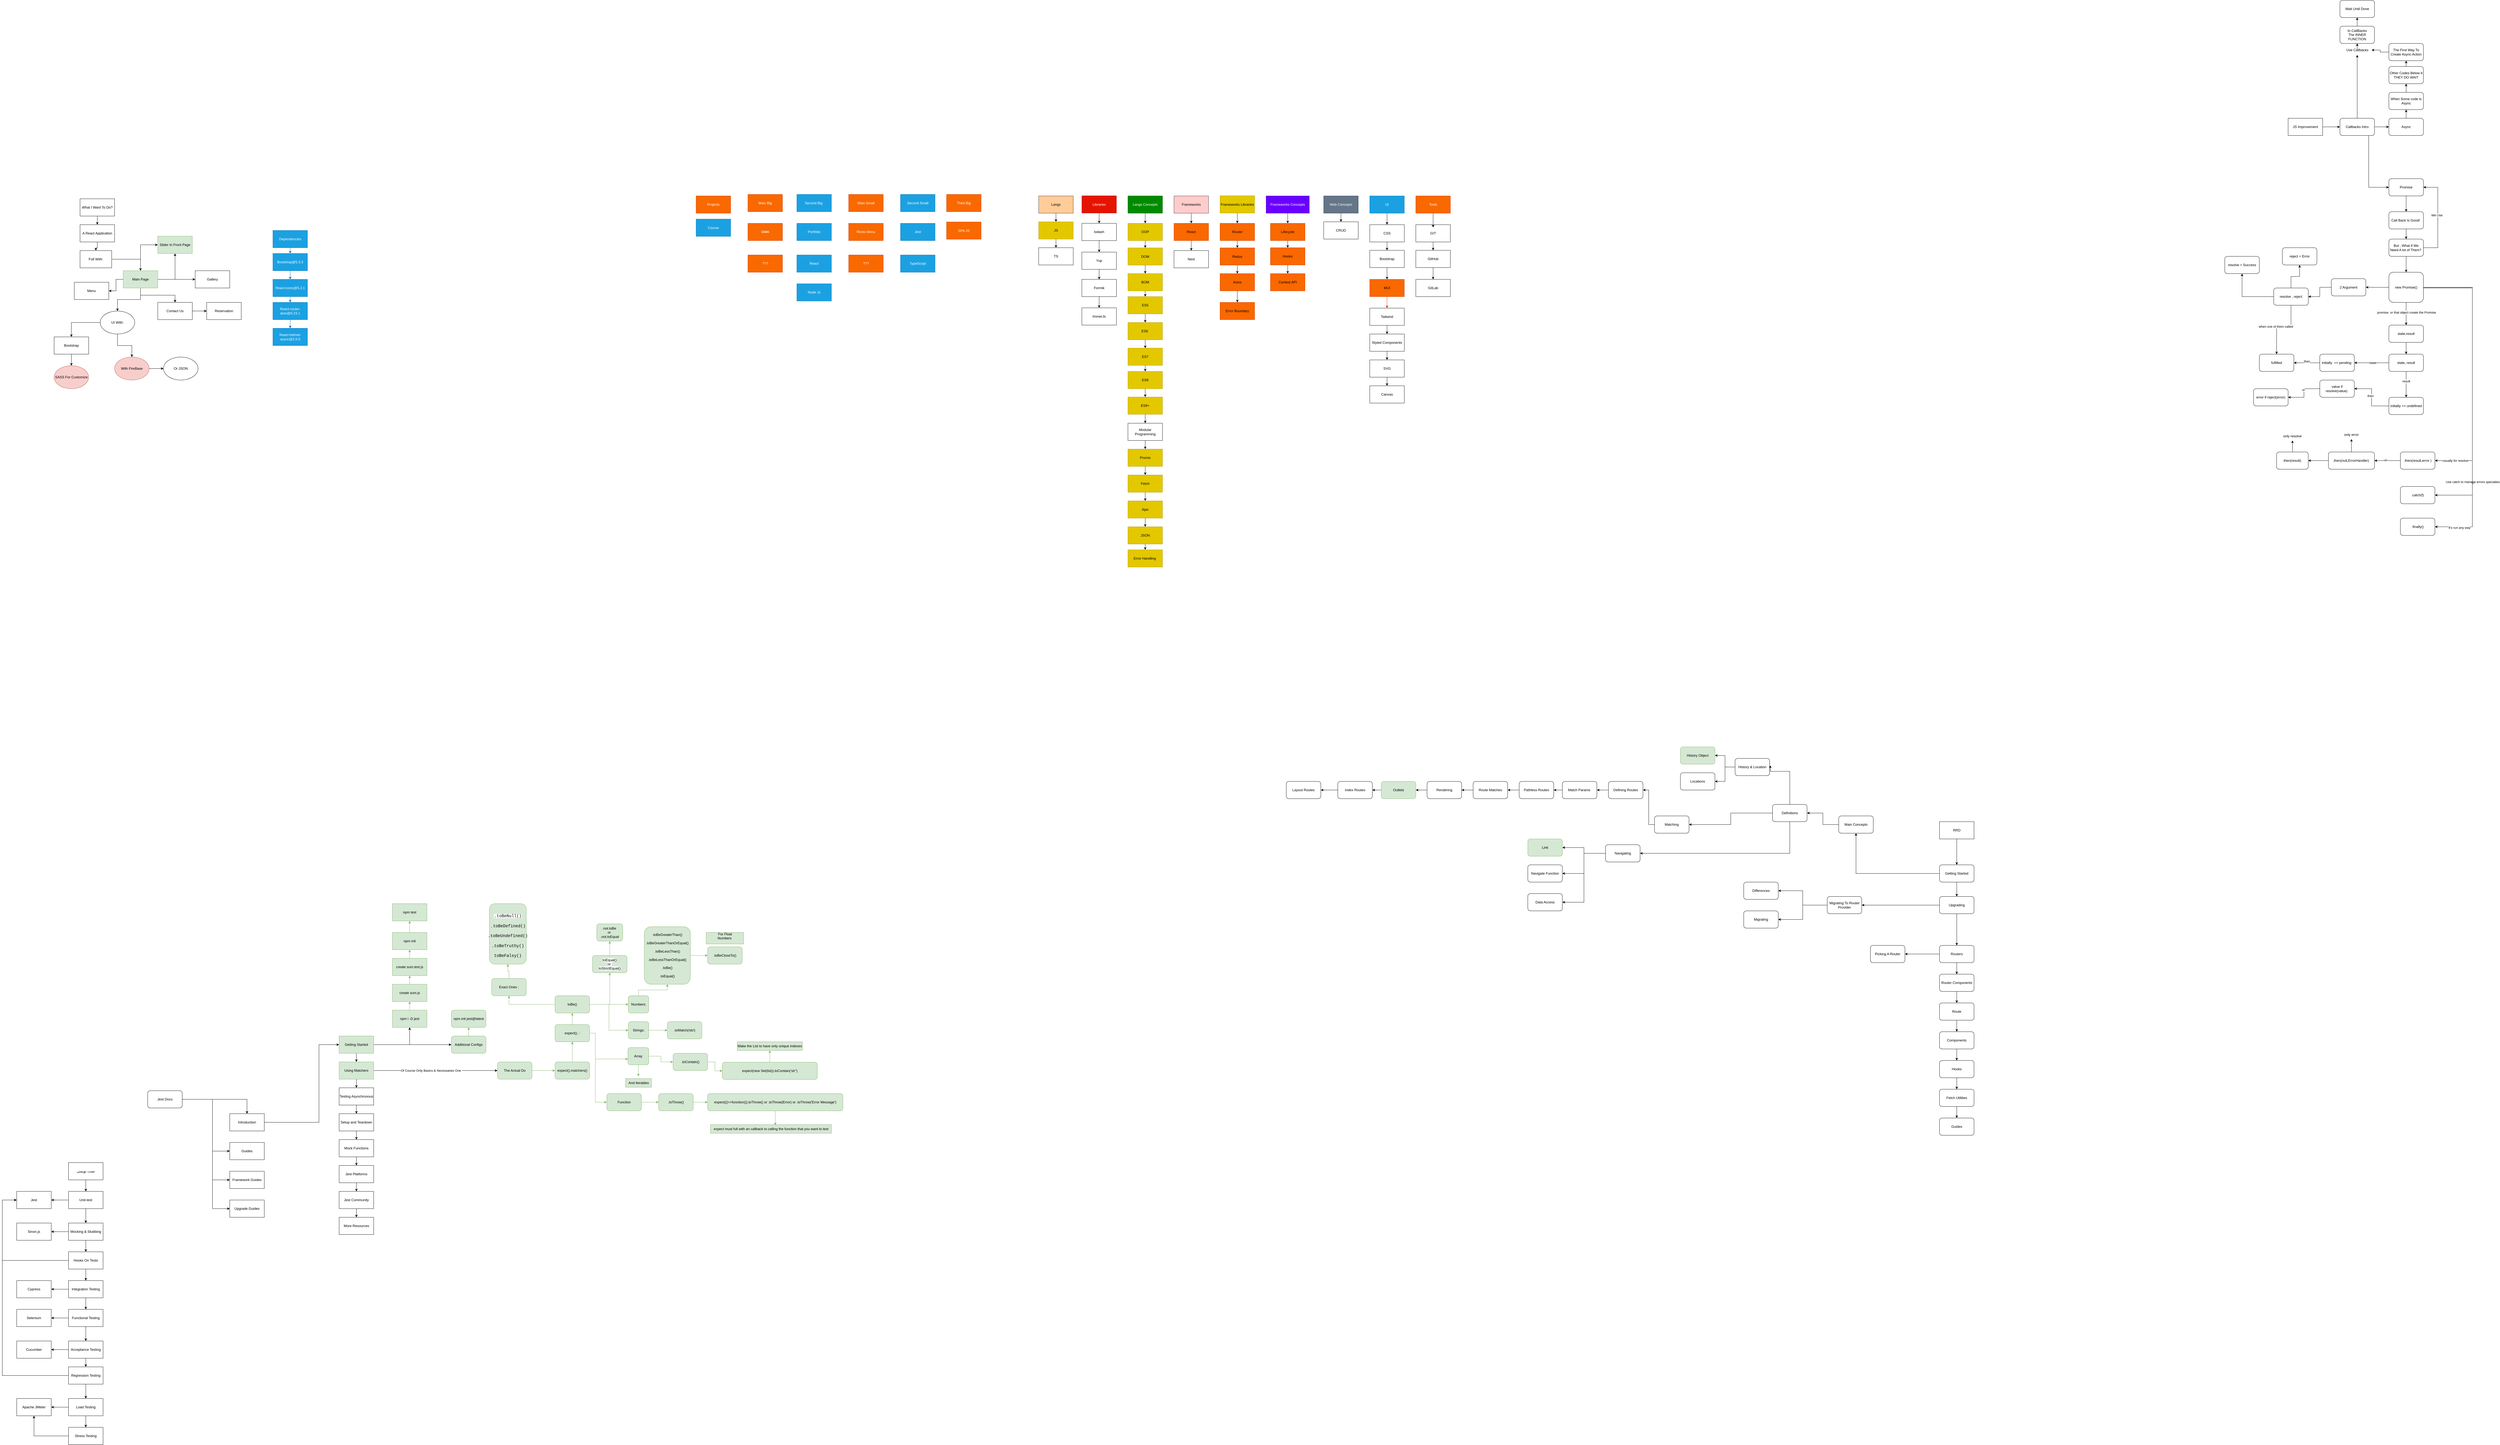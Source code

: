 <mxfile version="24.6.4" type="github" pages="2">
  <diagram name="Page-1" id="LG2aejodbbx1wu4bJTzq">
    <mxGraphModel dx="6032" dy="1940" grid="1" gridSize="10" guides="1" tooltips="1" connect="1" arrows="1" fold="1" page="1" pageScale="1" pageWidth="850" pageHeight="1100" math="0" shadow="0">
      <root>
        <mxCell id="0" />
        <mxCell id="1" parent="0" />
        <mxCell id="WAkmFwhDYBlKhz74opgl-15" style="edgeStyle=orthogonalEdgeStyle;rounded=0;orthogonalLoop=1;jettySize=auto;html=1;" parent="1" source="WAkmFwhDYBlKhz74opgl-16" target="WAkmFwhDYBlKhz74opgl-18" edge="1">
          <mxGeometry relative="1" as="geometry">
            <mxPoint x="-4020" y="160" as="targetPoint" />
          </mxGeometry>
        </mxCell>
        <mxCell id="WAkmFwhDYBlKhz74opgl-16" value="What I Want To Do?" style="rounded=0;whiteSpace=wrap;html=1;" parent="1" vertex="1">
          <mxGeometry x="-4080" y="70" width="120" height="60" as="geometry" />
        </mxCell>
        <mxCell id="WAkmFwhDYBlKhz74opgl-17" style="edgeStyle=orthogonalEdgeStyle;rounded=0;orthogonalLoop=1;jettySize=auto;html=1;" parent="1" source="WAkmFwhDYBlKhz74opgl-18" target="WAkmFwhDYBlKhz74opgl-20" edge="1">
          <mxGeometry relative="1" as="geometry">
            <mxPoint x="-4020" y="260" as="targetPoint" />
          </mxGeometry>
        </mxCell>
        <mxCell id="WAkmFwhDYBlKhz74opgl-18" value="A React Application" style="rounded=0;whiteSpace=wrap;html=1;" parent="1" vertex="1">
          <mxGeometry x="-4080" y="160" width="120" height="60" as="geometry" />
        </mxCell>
        <mxCell id="WAkmFwhDYBlKhz74opgl-19" style="edgeStyle=orthogonalEdgeStyle;rounded=0;orthogonalLoop=1;jettySize=auto;html=1;" parent="1" source="WAkmFwhDYBlKhz74opgl-20" target="WAkmFwhDYBlKhz74opgl-27" edge="1">
          <mxGeometry relative="1" as="geometry">
            <mxPoint x="-3910" y="280" as="targetPoint" />
            <Array as="points">
              <mxPoint x="-3870" y="280" />
            </Array>
          </mxGeometry>
        </mxCell>
        <mxCell id="WAkmFwhDYBlKhz74opgl-20" value="Full With:" style="rounded=0;whiteSpace=wrap;html=1;" parent="1" vertex="1">
          <mxGeometry x="-4080" y="250" width="110" height="60" as="geometry" />
        </mxCell>
        <mxCell id="WAkmFwhDYBlKhz74opgl-21" value="Menu" style="rounded=0;whiteSpace=wrap;html=1;" parent="1" vertex="1">
          <mxGeometry x="-4100" y="360" width="120" height="60" as="geometry" />
        </mxCell>
        <mxCell id="WAkmFwhDYBlKhz74opgl-22" style="edgeStyle=orthogonalEdgeStyle;rounded=0;orthogonalLoop=1;jettySize=auto;html=1;" parent="1" source="WAkmFwhDYBlKhz74opgl-27" target="WAkmFwhDYBlKhz74opgl-29" edge="1">
          <mxGeometry relative="1" as="geometry">
            <mxPoint x="-3780" y="350" as="targetPoint" />
          </mxGeometry>
        </mxCell>
        <mxCell id="WAkmFwhDYBlKhz74opgl-23" style="edgeStyle=orthogonalEdgeStyle;rounded=0;orthogonalLoop=1;jettySize=auto;html=1;" parent="1" source="WAkmFwhDYBlKhz74opgl-27" target="WAkmFwhDYBlKhz74opgl-21" edge="1">
          <mxGeometry relative="1" as="geometry" />
        </mxCell>
        <mxCell id="WAkmFwhDYBlKhz74opgl-24" style="edgeStyle=orthogonalEdgeStyle;rounded=0;orthogonalLoop=1;jettySize=auto;html=1;entryX=0.5;entryY=0;entryDx=0;entryDy=0;" parent="1" source="WAkmFwhDYBlKhz74opgl-27" target="WAkmFwhDYBlKhz74opgl-33" edge="1">
          <mxGeometry relative="1" as="geometry" />
        </mxCell>
        <mxCell id="WAkmFwhDYBlKhz74opgl-25" style="edgeStyle=orthogonalEdgeStyle;rounded=0;orthogonalLoop=1;jettySize=auto;html=1;entryX=0;entryY=0.5;entryDx=0;entryDy=0;" parent="1" source="WAkmFwhDYBlKhz74opgl-27" target="WAkmFwhDYBlKhz74opgl-31" edge="1">
          <mxGeometry relative="1" as="geometry" />
        </mxCell>
        <mxCell id="WAkmFwhDYBlKhz74opgl-26" value="" style="edgeStyle=orthogonalEdgeStyle;rounded=0;orthogonalLoop=1;jettySize=auto;html=1;" parent="1" source="WAkmFwhDYBlKhz74opgl-27" target="WAkmFwhDYBlKhz74opgl-36" edge="1">
          <mxGeometry relative="1" as="geometry" />
        </mxCell>
        <mxCell id="WAkmFwhDYBlKhz74opgl-27" value="Main Page" style="rounded=0;whiteSpace=wrap;html=1;fillColor=#d5e8d4;strokeColor=#82b366;" parent="1" vertex="1">
          <mxGeometry x="-3930" y="320" width="120" height="60" as="geometry" />
        </mxCell>
        <mxCell id="WAkmFwhDYBlKhz74opgl-28" style="edgeStyle=orthogonalEdgeStyle;rounded=0;orthogonalLoop=1;jettySize=auto;html=1;entryX=0.5;entryY=1;entryDx=0;entryDy=0;" parent="1" source="WAkmFwhDYBlKhz74opgl-29" target="WAkmFwhDYBlKhz74opgl-31" edge="1">
          <mxGeometry relative="1" as="geometry" />
        </mxCell>
        <mxCell id="WAkmFwhDYBlKhz74opgl-29" value="Gallery" style="rounded=0;whiteSpace=wrap;html=1;" parent="1" vertex="1">
          <mxGeometry x="-3680" y="320" width="120" height="60" as="geometry" />
        </mxCell>
        <mxCell id="WAkmFwhDYBlKhz74opgl-30" value="Reservation" style="rounded=0;whiteSpace=wrap;html=1;" parent="1" vertex="1">
          <mxGeometry x="-3640" y="430" width="120" height="60" as="geometry" />
        </mxCell>
        <mxCell id="WAkmFwhDYBlKhz74opgl-31" value="Slider In Front Page" style="rounded=0;whiteSpace=wrap;html=1;fillColor=#d5e8d4;strokeColor=#82b366;" parent="1" vertex="1">
          <mxGeometry x="-3810" y="200" width="120" height="60" as="geometry" />
        </mxCell>
        <mxCell id="WAkmFwhDYBlKhz74opgl-32" style="edgeStyle=orthogonalEdgeStyle;rounded=0;orthogonalLoop=1;jettySize=auto;html=1;entryX=0;entryY=0.5;entryDx=0;entryDy=0;" parent="1" source="WAkmFwhDYBlKhz74opgl-33" target="WAkmFwhDYBlKhz74opgl-30" edge="1">
          <mxGeometry relative="1" as="geometry" />
        </mxCell>
        <mxCell id="WAkmFwhDYBlKhz74opgl-33" value="Contact Us" style="rounded=0;whiteSpace=wrap;html=1;" parent="1" vertex="1">
          <mxGeometry x="-3810" y="430" width="120" height="60" as="geometry" />
        </mxCell>
        <mxCell id="WAkmFwhDYBlKhz74opgl-34" style="edgeStyle=orthogonalEdgeStyle;rounded=0;orthogonalLoop=1;jettySize=auto;html=1;" parent="1" source="WAkmFwhDYBlKhz74opgl-36" target="WAkmFwhDYBlKhz74opgl-38" edge="1">
          <mxGeometry relative="1" as="geometry">
            <mxPoint x="-4070" y="560" as="targetPoint" />
          </mxGeometry>
        </mxCell>
        <mxCell id="WAkmFwhDYBlKhz74opgl-35" style="edgeStyle=orthogonalEdgeStyle;rounded=0;orthogonalLoop=1;jettySize=auto;html=1;" parent="1" source="WAkmFwhDYBlKhz74opgl-36" target="WAkmFwhDYBlKhz74opgl-41" edge="1">
          <mxGeometry relative="1" as="geometry" />
        </mxCell>
        <mxCell id="WAkmFwhDYBlKhz74opgl-36" value="UI With:" style="ellipse;whiteSpace=wrap;html=1;rounded=0;" parent="1" vertex="1">
          <mxGeometry x="-4010" y="460" width="120" height="80" as="geometry" />
        </mxCell>
        <mxCell id="WAkmFwhDYBlKhz74opgl-37" style="edgeStyle=orthogonalEdgeStyle;rounded=0;orthogonalLoop=1;jettySize=auto;html=1;" parent="1" source="WAkmFwhDYBlKhz74opgl-38" target="WAkmFwhDYBlKhz74opgl-39" edge="1">
          <mxGeometry relative="1" as="geometry">
            <mxPoint x="-4110" y="640" as="targetPoint" />
          </mxGeometry>
        </mxCell>
        <mxCell id="WAkmFwhDYBlKhz74opgl-38" value="Bootstrap" style="rounded=0;whiteSpace=wrap;html=1;" parent="1" vertex="1">
          <mxGeometry x="-4170" y="550" width="120" height="60" as="geometry" />
        </mxCell>
        <mxCell id="WAkmFwhDYBlKhz74opgl-39" value="SASS For Customize" style="ellipse;whiteSpace=wrap;html=1;fillColor=#f8cecc;strokeColor=#b85450;rounded=0;" parent="1" vertex="1">
          <mxGeometry x="-4170" y="650" width="120" height="80" as="geometry" />
        </mxCell>
        <mxCell id="WAkmFwhDYBlKhz74opgl-40" style="edgeStyle=orthogonalEdgeStyle;rounded=0;orthogonalLoop=1;jettySize=auto;html=1;" parent="1" source="WAkmFwhDYBlKhz74opgl-41" target="WAkmFwhDYBlKhz74opgl-42" edge="1">
          <mxGeometry relative="1" as="geometry">
            <mxPoint x="-3780" y="660" as="targetPoint" />
          </mxGeometry>
        </mxCell>
        <mxCell id="WAkmFwhDYBlKhz74opgl-41" value="With FireBase" style="ellipse;whiteSpace=wrap;html=1;fillColor=#f8cecc;strokeColor=#b85450;rounded=0;" parent="1" vertex="1">
          <mxGeometry x="-3960" y="620" width="120" height="80" as="geometry" />
        </mxCell>
        <mxCell id="WAkmFwhDYBlKhz74opgl-42" value="Or JSON" style="ellipse;whiteSpace=wrap;html=1;rounded=0;" parent="1" vertex="1">
          <mxGeometry x="-3790" y="620" width="120" height="80" as="geometry" />
        </mxCell>
        <mxCell id="WAkmFwhDYBlKhz74opgl-43" style="edgeStyle=orthogonalEdgeStyle;rounded=0;orthogonalLoop=1;jettySize=auto;html=1;fillColor=#1ba1e2;strokeColor=#006EAF;" parent="1" source="WAkmFwhDYBlKhz74opgl-44" target="WAkmFwhDYBlKhz74opgl-46" edge="1">
          <mxGeometry relative="1" as="geometry">
            <mxPoint x="-3350" y="290" as="targetPoint" />
          </mxGeometry>
        </mxCell>
        <mxCell id="WAkmFwhDYBlKhz74opgl-44" value="Dependencies" style="rounded=0;whiteSpace=wrap;html=1;fillColor=#1ba1e2;fontColor=#ffffff;strokeColor=#006EAF;" parent="1" vertex="1">
          <mxGeometry x="-3410" y="180" width="120" height="60" as="geometry" />
        </mxCell>
        <mxCell id="WAkmFwhDYBlKhz74opgl-45" style="edgeStyle=orthogonalEdgeStyle;rounded=0;orthogonalLoop=1;jettySize=auto;html=1;fillColor=#1ba1e2;strokeColor=#006EAF;" parent="1" source="WAkmFwhDYBlKhz74opgl-46" target="WAkmFwhDYBlKhz74opgl-48" edge="1">
          <mxGeometry relative="1" as="geometry">
            <mxPoint x="-3350" y="360" as="targetPoint" />
          </mxGeometry>
        </mxCell>
        <mxCell id="WAkmFwhDYBlKhz74opgl-46" value="Bootstrap@5.3.3" style="rounded=0;whiteSpace=wrap;html=1;fillColor=#1ba1e2;fontColor=#ffffff;strokeColor=#006EAF;" parent="1" vertex="1">
          <mxGeometry x="-3410" y="260" width="120" height="60" as="geometry" />
        </mxCell>
        <mxCell id="WAkmFwhDYBlKhz74opgl-47" style="edgeStyle=orthogonalEdgeStyle;rounded=0;orthogonalLoop=1;jettySize=auto;html=1;fillColor=#1ba1e2;strokeColor=#006EAF;" parent="1" source="WAkmFwhDYBlKhz74opgl-48" target="WAkmFwhDYBlKhz74opgl-50" edge="1">
          <mxGeometry relative="1" as="geometry">
            <mxPoint x="-3350" y="440" as="targetPoint" />
          </mxGeometry>
        </mxCell>
        <mxCell id="WAkmFwhDYBlKhz74opgl-48" value="React-icons@5.2.1" style="rounded=0;whiteSpace=wrap;html=1;fillColor=#1ba1e2;fontColor=#ffffff;strokeColor=#006EAF;" parent="1" vertex="1">
          <mxGeometry x="-3410" y="350" width="120" height="60" as="geometry" />
        </mxCell>
        <mxCell id="WAkmFwhDYBlKhz74opgl-49" style="edgeStyle=orthogonalEdgeStyle;rounded=0;orthogonalLoop=1;jettySize=auto;html=1;fillColor=#1ba1e2;strokeColor=#006EAF;" parent="1" source="WAkmFwhDYBlKhz74opgl-50" target="WAkmFwhDYBlKhz74opgl-51" edge="1">
          <mxGeometry relative="1" as="geometry">
            <mxPoint x="-3350" y="530" as="targetPoint" />
          </mxGeometry>
        </mxCell>
        <mxCell id="WAkmFwhDYBlKhz74opgl-50" value="React-router-dom@6.23.1" style="rounded=0;whiteSpace=wrap;html=1;fillColor=#1ba1e2;fontColor=#ffffff;strokeColor=#006EAF;" parent="1" vertex="1">
          <mxGeometry x="-3410" y="430" width="120" height="60" as="geometry" />
        </mxCell>
        <mxCell id="WAkmFwhDYBlKhz74opgl-51" value="React-helmet-async@2.0.5" style="rounded=0;whiteSpace=wrap;html=1;fillColor=#1ba1e2;fontColor=#ffffff;strokeColor=#006EAF;" parent="1" vertex="1">
          <mxGeometry x="-3410" y="520" width="120" height="60" as="geometry" />
        </mxCell>
        <mxCell id="21lJ2NOi-cD1stFfHJMY-4" style="edgeStyle=orthogonalEdgeStyle;rounded=0;orthogonalLoop=1;jettySize=auto;html=1;" parent="1" source="21lJ2NOi-cD1stFfHJMY-3" target="21lJ2NOi-cD1stFfHJMY-5" edge="1">
          <mxGeometry relative="1" as="geometry">
            <mxPoint x="-4060" y="3670" as="targetPoint" />
          </mxGeometry>
        </mxCell>
        <mxCell id="21lJ2NOi-cD1stFfHJMY-3" value="تست نویسی" style="rounded=0;whiteSpace=wrap;html=1;" parent="1" vertex="1">
          <mxGeometry x="-4120" y="3420" width="120" height="60" as="geometry" />
        </mxCell>
        <mxCell id="21lJ2NOi-cD1stFfHJMY-6" style="edgeStyle=orthogonalEdgeStyle;rounded=0;orthogonalLoop=1;jettySize=auto;html=1;" parent="1" source="21lJ2NOi-cD1stFfHJMY-5" target="21lJ2NOi-cD1stFfHJMY-7" edge="1">
          <mxGeometry relative="1" as="geometry">
            <mxPoint x="-4060" y="3750" as="targetPoint" />
          </mxGeometry>
        </mxCell>
        <mxCell id="21lJ2NOi-cD1stFfHJMY-22" style="edgeStyle=orthogonalEdgeStyle;rounded=0;orthogonalLoop=1;jettySize=auto;html=1;" parent="1" source="21lJ2NOi-cD1stFfHJMY-5" target="21lJ2NOi-cD1stFfHJMY-23" edge="1">
          <mxGeometry relative="1" as="geometry">
            <mxPoint x="-4200" y="3550" as="targetPoint" />
          </mxGeometry>
        </mxCell>
        <mxCell id="21lJ2NOi-cD1stFfHJMY-5" value="Unit-test" style="rounded=0;whiteSpace=wrap;html=1;" parent="1" vertex="1">
          <mxGeometry x="-4120" y="3520" width="120" height="60" as="geometry" />
        </mxCell>
        <mxCell id="21lJ2NOi-cD1stFfHJMY-8" style="edgeStyle=orthogonalEdgeStyle;rounded=0;orthogonalLoop=1;jettySize=auto;html=1;" parent="1" source="21lJ2NOi-cD1stFfHJMY-7" target="21lJ2NOi-cD1stFfHJMY-9" edge="1">
          <mxGeometry relative="1" as="geometry">
            <mxPoint x="-4060" y="3820" as="targetPoint" />
          </mxGeometry>
        </mxCell>
        <mxCell id="21lJ2NOi-cD1stFfHJMY-25" style="edgeStyle=orthogonalEdgeStyle;rounded=0;orthogonalLoop=1;jettySize=auto;html=1;" parent="1" source="21lJ2NOi-cD1stFfHJMY-7" target="21lJ2NOi-cD1stFfHJMY-26" edge="1">
          <mxGeometry relative="1" as="geometry">
            <mxPoint x="-4180" y="3660" as="targetPoint" />
          </mxGeometry>
        </mxCell>
        <mxCell id="21lJ2NOi-cD1stFfHJMY-7" value="Mocking &amp;amp; Stubbing" style="rounded=0;whiteSpace=wrap;html=1;" parent="1" vertex="1">
          <mxGeometry x="-4120" y="3630" width="120" height="60" as="geometry" />
        </mxCell>
        <mxCell id="21lJ2NOi-cD1stFfHJMY-10" style="edgeStyle=orthogonalEdgeStyle;rounded=0;orthogonalLoop=1;jettySize=auto;html=1;" parent="1" source="21lJ2NOi-cD1stFfHJMY-9" target="21lJ2NOi-cD1stFfHJMY-11" edge="1">
          <mxGeometry relative="1" as="geometry">
            <mxPoint x="-4060" y="3900" as="targetPoint" />
          </mxGeometry>
        </mxCell>
        <mxCell id="21lJ2NOi-cD1stFfHJMY-27" style="edgeStyle=orthogonalEdgeStyle;rounded=0;orthogonalLoop=1;jettySize=auto;html=1;entryX=0;entryY=0.5;entryDx=0;entryDy=0;" parent="1" source="21lJ2NOi-cD1stFfHJMY-9" target="21lJ2NOi-cD1stFfHJMY-23" edge="1">
          <mxGeometry relative="1" as="geometry">
            <Array as="points">
              <mxPoint x="-4350" y="3760" />
              <mxPoint x="-4350" y="3550" />
            </Array>
          </mxGeometry>
        </mxCell>
        <mxCell id="21lJ2NOi-cD1stFfHJMY-9" value="Hooks On Tests" style="rounded=0;whiteSpace=wrap;html=1;" parent="1" vertex="1">
          <mxGeometry x="-4120" y="3730" width="120" height="60" as="geometry" />
        </mxCell>
        <mxCell id="21lJ2NOi-cD1stFfHJMY-12" style="edgeStyle=orthogonalEdgeStyle;rounded=0;orthogonalLoop=1;jettySize=auto;html=1;" parent="1" source="21lJ2NOi-cD1stFfHJMY-11" target="21lJ2NOi-cD1stFfHJMY-13" edge="1">
          <mxGeometry relative="1" as="geometry">
            <mxPoint x="-4060" y="3980" as="targetPoint" />
          </mxGeometry>
        </mxCell>
        <mxCell id="21lJ2NOi-cD1stFfHJMY-28" style="edgeStyle=orthogonalEdgeStyle;rounded=0;orthogonalLoop=1;jettySize=auto;html=1;" parent="1" source="21lJ2NOi-cD1stFfHJMY-11" target="21lJ2NOi-cD1stFfHJMY-29" edge="1">
          <mxGeometry relative="1" as="geometry">
            <mxPoint x="-4170" y="3860" as="targetPoint" />
          </mxGeometry>
        </mxCell>
        <mxCell id="21lJ2NOi-cD1stFfHJMY-11" value="&lt;div style=&quot;text-align: left;&quot;&gt;Integration Testing&lt;/div&gt;" style="rounded=0;whiteSpace=wrap;html=1;" parent="1" vertex="1">
          <mxGeometry x="-4120" y="3830" width="120" height="60" as="geometry" />
        </mxCell>
        <mxCell id="21lJ2NOi-cD1stFfHJMY-14" style="edgeStyle=orthogonalEdgeStyle;rounded=0;orthogonalLoop=1;jettySize=auto;html=1;" parent="1" source="21lJ2NOi-cD1stFfHJMY-13" target="21lJ2NOi-cD1stFfHJMY-15" edge="1">
          <mxGeometry relative="1" as="geometry">
            <mxPoint x="-4060" y="4050" as="targetPoint" />
          </mxGeometry>
        </mxCell>
        <mxCell id="21lJ2NOi-cD1stFfHJMY-30" style="edgeStyle=orthogonalEdgeStyle;rounded=0;orthogonalLoop=1;jettySize=auto;html=1;" parent="1" source="21lJ2NOi-cD1stFfHJMY-13" target="21lJ2NOi-cD1stFfHJMY-31" edge="1">
          <mxGeometry relative="1" as="geometry">
            <mxPoint x="-4170" y="3960" as="targetPoint" />
          </mxGeometry>
        </mxCell>
        <mxCell id="21lJ2NOi-cD1stFfHJMY-13" value="Functional Testing" style="rounded=0;whiteSpace=wrap;html=1;" parent="1" vertex="1">
          <mxGeometry x="-4120" y="3930" width="120" height="60" as="geometry" />
        </mxCell>
        <mxCell id="21lJ2NOi-cD1stFfHJMY-16" style="edgeStyle=orthogonalEdgeStyle;rounded=0;orthogonalLoop=1;jettySize=auto;html=1;" parent="1" source="21lJ2NOi-cD1stFfHJMY-15" target="21lJ2NOi-cD1stFfHJMY-17" edge="1">
          <mxGeometry relative="1" as="geometry">
            <mxPoint x="-4060" y="4110" as="targetPoint" />
          </mxGeometry>
        </mxCell>
        <mxCell id="21lJ2NOi-cD1stFfHJMY-32" style="edgeStyle=orthogonalEdgeStyle;rounded=0;orthogonalLoop=1;jettySize=auto;html=1;" parent="1" source="21lJ2NOi-cD1stFfHJMY-15" target="21lJ2NOi-cD1stFfHJMY-33" edge="1">
          <mxGeometry relative="1" as="geometry">
            <mxPoint x="-4170" y="4070" as="targetPoint" />
          </mxGeometry>
        </mxCell>
        <mxCell id="21lJ2NOi-cD1stFfHJMY-15" value="Acceptance Testing" style="rounded=0;whiteSpace=wrap;html=1;" parent="1" vertex="1">
          <mxGeometry x="-4120" y="4040" width="120" height="60" as="geometry" />
        </mxCell>
        <mxCell id="21lJ2NOi-cD1stFfHJMY-18" style="edgeStyle=orthogonalEdgeStyle;rounded=0;orthogonalLoop=1;jettySize=auto;html=1;" parent="1" source="21lJ2NOi-cD1stFfHJMY-17" target="21lJ2NOi-cD1stFfHJMY-19" edge="1">
          <mxGeometry relative="1" as="geometry">
            <mxPoint x="-4070" y="4180" as="targetPoint" />
          </mxGeometry>
        </mxCell>
        <mxCell id="21lJ2NOi-cD1stFfHJMY-34" style="edgeStyle=orthogonalEdgeStyle;rounded=0;orthogonalLoop=1;jettySize=auto;html=1;entryX=0;entryY=0.5;entryDx=0;entryDy=0;" parent="1" source="21lJ2NOi-cD1stFfHJMY-17" target="21lJ2NOi-cD1stFfHJMY-23" edge="1">
          <mxGeometry relative="1" as="geometry">
            <Array as="points">
              <mxPoint x="-4350" y="4160" />
              <mxPoint x="-4350" y="3550" />
            </Array>
          </mxGeometry>
        </mxCell>
        <mxCell id="21lJ2NOi-cD1stFfHJMY-17" value="Regression Testing" style="rounded=0;whiteSpace=wrap;html=1;" parent="1" vertex="1">
          <mxGeometry x="-4120" y="4130" width="120" height="60" as="geometry" />
        </mxCell>
        <mxCell id="21lJ2NOi-cD1stFfHJMY-20" style="edgeStyle=orthogonalEdgeStyle;rounded=0;orthogonalLoop=1;jettySize=auto;html=1;" parent="1" source="21lJ2NOi-cD1stFfHJMY-19" target="21lJ2NOi-cD1stFfHJMY-21" edge="1">
          <mxGeometry relative="1" as="geometry">
            <mxPoint x="-4060" y="4250" as="targetPoint" />
          </mxGeometry>
        </mxCell>
        <mxCell id="21lJ2NOi-cD1stFfHJMY-35" style="edgeStyle=orthogonalEdgeStyle;rounded=0;orthogonalLoop=1;jettySize=auto;html=1;" parent="1" source="21lJ2NOi-cD1stFfHJMY-19" target="21lJ2NOi-cD1stFfHJMY-36" edge="1">
          <mxGeometry relative="1" as="geometry">
            <mxPoint x="-4200" y="4270" as="targetPoint" />
          </mxGeometry>
        </mxCell>
        <mxCell id="21lJ2NOi-cD1stFfHJMY-19" value="Load Testing" style="rounded=0;whiteSpace=wrap;html=1;" parent="1" vertex="1">
          <mxGeometry x="-4120" y="4240" width="120" height="60" as="geometry" />
        </mxCell>
        <mxCell id="21lJ2NOi-cD1stFfHJMY-37" style="edgeStyle=orthogonalEdgeStyle;rounded=0;orthogonalLoop=1;jettySize=auto;html=1;entryX=0.5;entryY=1;entryDx=0;entryDy=0;" parent="1" source="21lJ2NOi-cD1stFfHJMY-21" target="21lJ2NOi-cD1stFfHJMY-36" edge="1">
          <mxGeometry relative="1" as="geometry" />
        </mxCell>
        <mxCell id="21lJ2NOi-cD1stFfHJMY-21" value="Stress Testing" style="rounded=0;whiteSpace=wrap;html=1;" parent="1" vertex="1">
          <mxGeometry x="-4120" y="4340" width="120" height="60" as="geometry" />
        </mxCell>
        <mxCell id="21lJ2NOi-cD1stFfHJMY-23" value="Jest" style="rounded=0;whiteSpace=wrap;html=1;" parent="1" vertex="1">
          <mxGeometry x="-4300" y="3520" width="120" height="60" as="geometry" />
        </mxCell>
        <mxCell id="21lJ2NOi-cD1stFfHJMY-26" value="Sinon.js" style="rounded=0;whiteSpace=wrap;html=1;" parent="1" vertex="1">
          <mxGeometry x="-4300" y="3630" width="120" height="60" as="geometry" />
        </mxCell>
        <mxCell id="21lJ2NOi-cD1stFfHJMY-29" value="Cypress" style="rounded=0;whiteSpace=wrap;html=1;" parent="1" vertex="1">
          <mxGeometry x="-4300" y="3830" width="120" height="60" as="geometry" />
        </mxCell>
        <mxCell id="21lJ2NOi-cD1stFfHJMY-31" value="Selenium" style="rounded=0;whiteSpace=wrap;html=1;" parent="1" vertex="1">
          <mxGeometry x="-4300" y="3930" width="120" height="60" as="geometry" />
        </mxCell>
        <mxCell id="21lJ2NOi-cD1stFfHJMY-33" value="Cucumber" style="rounded=0;whiteSpace=wrap;html=1;" parent="1" vertex="1">
          <mxGeometry x="-4300" y="4040" width="120" height="60" as="geometry" />
        </mxCell>
        <mxCell id="21lJ2NOi-cD1stFfHJMY-36" value="Apache JMeter" style="rounded=0;whiteSpace=wrap;html=1;" parent="1" vertex="1">
          <mxGeometry x="-4300" y="4240" width="120" height="60" as="geometry" />
        </mxCell>
        <mxCell id="5qu_Tpws4hYVk-XHexlQ-2" value="&lt;font color=&quot;#ffffff&quot;&gt;Main Big&lt;/font&gt;" style="rounded=0;whiteSpace=wrap;html=1;fillColor=#fa6800;strokeColor=#C73500;fontColor=#000000;" parent="1" vertex="1">
          <mxGeometry x="-1760" y="54.75" width="120" height="60" as="geometry" />
        </mxCell>
        <mxCell id="5qu_Tpws4hYVk-XHexlQ-3" value="Second Big&amp;nbsp;" style="rounded=0;whiteSpace=wrap;html=1;fillColor=#1ba1e2;fontColor=#ffffff;strokeColor=#006EAF;" parent="1" vertex="1">
          <mxGeometry x="-1590" y="54.75" width="120" height="60" as="geometry" />
        </mxCell>
        <mxCell id="5qu_Tpws4hYVk-XHexlQ-4" value="&lt;font color=&quot;#ffffff&quot;&gt;Main Small&lt;/font&gt;" style="rounded=0;whiteSpace=wrap;html=1;fillColor=#fa6800;strokeColor=#C73500;fontColor=#000000;" parent="1" vertex="1">
          <mxGeometry x="-1410" y="54.75" width="120" height="60" as="geometry" />
        </mxCell>
        <mxCell id="5qu_Tpws4hYVk-XHexlQ-5" value="Second Small" style="rounded=0;whiteSpace=wrap;html=1;fillColor=#1ba1e2;fontColor=#ffffff;strokeColor=#006EAF;" parent="1" vertex="1">
          <mxGeometry x="-1230" y="54.75" width="120" height="60" as="geometry" />
        </mxCell>
        <mxCell id="5qu_Tpws4hYVk-XHexlQ-6" value="&lt;font color=&quot;#ffffff&quot;&gt;Projects&lt;/font&gt;" style="rounded=0;whiteSpace=wrap;html=1;fillColor=#fa6800;fontColor=#000000;strokeColor=#C73500;" parent="1" vertex="1">
          <mxGeometry x="-1940" y="60" width="120" height="60" as="geometry" />
        </mxCell>
        <mxCell id="5qu_Tpws4hYVk-XHexlQ-7" value="Course" style="rounded=0;whiteSpace=wrap;html=1;fillColor=#1ba1e2;fontColor=#ffffff;strokeColor=#006EAF;" parent="1" vertex="1">
          <mxGeometry x="-1940" y="140.5" width="120" height="60" as="geometry" />
        </mxCell>
        <mxCell id="5qu_Tpws4hYVk-XHexlQ-9" value="&lt;font color=&quot;#ffffff&quot;&gt;&lt;strike&gt;CMA&lt;/strike&gt;&lt;/font&gt;" style="rounded=0;whiteSpace=wrap;html=1;fillColor=#fa6800;strokeColor=#C73500;fontColor=#000000;" parent="1" vertex="1">
          <mxGeometry x="-1760" y="155.25" width="120" height="60" as="geometry" />
        </mxCell>
        <mxCell id="5qu_Tpws4hYVk-XHexlQ-10" value="&lt;font color=&quot;#ffffff&quot;&gt;Resto Menu&lt;/font&gt;" style="rounded=0;whiteSpace=wrap;html=1;fillColor=#fa6800;strokeColor=#C73500;fontColor=#000000;" parent="1" vertex="1">
          <mxGeometry x="-1410" y="155.25" width="120" height="60" as="geometry" />
        </mxCell>
        <mxCell id="5qu_Tpws4hYVk-XHexlQ-11" value="Portfolio" style="rounded=0;whiteSpace=wrap;html=1;fillColor=#1ba1e2;fontColor=#ffffff;strokeColor=#006EAF;" parent="1" vertex="1">
          <mxGeometry x="-1590" y="155.25" width="120" height="60" as="geometry" />
        </mxCell>
        <mxCell id="5qu_Tpws4hYVk-XHexlQ-12" value="Jest" style="rounded=0;whiteSpace=wrap;html=1;fillColor=#1ba1e2;fontColor=#ffffff;strokeColor=#006EAF;" parent="1" vertex="1">
          <mxGeometry x="-1230" y="155.25" width="120" height="60" as="geometry" />
        </mxCell>
        <mxCell id="5qu_Tpws4hYVk-XHexlQ-14" value="&lt;font color=&quot;#ffffff&quot;&gt;???&lt;/font&gt;" style="rounded=0;whiteSpace=wrap;html=1;fillColor=#fa6800;strokeColor=#C73500;fontColor=#000000;" parent="1" vertex="1">
          <mxGeometry x="-1760" y="265.25" width="120" height="60" as="geometry" />
        </mxCell>
        <mxCell id="5qu_Tpws4hYVk-XHexlQ-15" value="React" style="rounded=0;whiteSpace=wrap;html=1;fillColor=#1ba1e2;fontColor=#ffffff;strokeColor=#006EAF;" parent="1" vertex="1">
          <mxGeometry x="-1590" y="265.25" width="120" height="60" as="geometry" />
        </mxCell>
        <mxCell id="5qu_Tpws4hYVk-XHexlQ-16" value="&lt;font color=&quot;#ffffff&quot;&gt;???&lt;/font&gt;" style="rounded=0;whiteSpace=wrap;html=1;fillColor=#fa6800;strokeColor=#C73500;fontColor=#000000;" parent="1" vertex="1">
          <mxGeometry x="-1410" y="265.25" width="120" height="60" as="geometry" />
        </mxCell>
        <mxCell id="5qu_Tpws4hYVk-XHexlQ-17" value="TypeScript" style="rounded=0;whiteSpace=wrap;html=1;fillColor=#1ba1e2;fontColor=#ffffff;strokeColor=#006EAF;" parent="1" vertex="1">
          <mxGeometry x="-1230" y="265.25" width="120" height="60" as="geometry" />
        </mxCell>
        <mxCell id="5qu_Tpws4hYVk-XHexlQ-19" value="Node Js" style="rounded=0;whiteSpace=wrap;html=1;fillColor=#1ba1e2;fontColor=#ffffff;strokeColor=#006EAF;" parent="1" vertex="1">
          <mxGeometry x="-1590" y="365.25" width="120" height="60" as="geometry" />
        </mxCell>
        <mxCell id="5qu_Tpws4hYVk-XHexlQ-75" style="edgeStyle=orthogonalEdgeStyle;orthogonalLoop=1;jettySize=auto;html=1;" parent="1" source="5qu_Tpws4hYVk-XHexlQ-50" target="5qu_Tpws4hYVk-XHexlQ-76" edge="1">
          <mxGeometry relative="1" as="geometry">
            <mxPoint x="-690" y="160" as="targetPoint" />
          </mxGeometry>
        </mxCell>
        <mxCell id="5qu_Tpws4hYVk-XHexlQ-50" value="Langs" style="rounded=0;whiteSpace=wrap;html=1;fillColor=#ffcc99;strokeColor=#36393d;" parent="1" vertex="1">
          <mxGeometry x="-750" y="60" width="120" height="60" as="geometry" />
        </mxCell>
        <mxCell id="5qu_Tpws4hYVk-XHexlQ-79" style="edgeStyle=orthogonalEdgeStyle;orthogonalLoop=1;jettySize=auto;html=1;" parent="1" source="5qu_Tpws4hYVk-XHexlQ-51" target="5qu_Tpws4hYVk-XHexlQ-80" edge="1">
          <mxGeometry relative="1" as="geometry">
            <mxPoint x="-220" y="160" as="targetPoint" />
          </mxGeometry>
        </mxCell>
        <mxCell id="5qu_Tpws4hYVk-XHexlQ-51" value="Frameworks" style="rounded=0;whiteSpace=wrap;html=1;fillColor=#ffcccc;strokeColor=#36393d;" parent="1" vertex="1">
          <mxGeometry x="-280" y="60" width="120" height="60" as="geometry" />
        </mxCell>
        <mxCell id="t7uOLipdMdpGI0Sn48ZS-20" style="edgeStyle=orthogonalEdgeStyle;rounded=0;orthogonalLoop=1;jettySize=auto;html=1;" parent="1" source="5qu_Tpws4hYVk-XHexlQ-52" target="t7uOLipdMdpGI0Sn48ZS-21" edge="1">
          <mxGeometry relative="1" as="geometry">
            <mxPoint x="-380" y="160" as="targetPoint" />
          </mxGeometry>
        </mxCell>
        <mxCell id="5qu_Tpws4hYVk-XHexlQ-52" value="Langs Concepts" style="rounded=0;whiteSpace=wrap;html=1;fillColor=#008a00;strokeColor=#005700;fontColor=#ffffff;" parent="1" vertex="1">
          <mxGeometry x="-440" y="60" width="120" height="60" as="geometry" />
        </mxCell>
        <mxCell id="5qu_Tpws4hYVk-XHexlQ-69" style="edgeStyle=orthogonalEdgeStyle;orthogonalLoop=1;jettySize=auto;html=1;" parent="1" source="5qu_Tpws4hYVk-XHexlQ-54" target="5qu_Tpws4hYVk-XHexlQ-70" edge="1">
          <mxGeometry relative="1" as="geometry">
            <mxPoint x="460.0" y="160" as="targetPoint" />
          </mxGeometry>
        </mxCell>
        <mxCell id="5qu_Tpws4hYVk-XHexlQ-54" value="UI" style="rounded=0;whiteSpace=wrap;html=1;fillColor=#1ba1e2;strokeColor=#006EAF;fontColor=#ffffff;" parent="1" vertex="1">
          <mxGeometry x="400" y="60" width="120" height="60" as="geometry" />
        </mxCell>
        <mxCell id="5qu_Tpws4hYVk-XHexlQ-87" style="edgeStyle=orthogonalEdgeStyle;orthogonalLoop=1;jettySize=auto;html=1;" parent="1" source="5qu_Tpws4hYVk-XHexlQ-55" target="5qu_Tpws4hYVk-XHexlQ-88" edge="1">
          <mxGeometry relative="1" as="geometry">
            <mxPoint x="115" y="150" as="targetPoint" />
          </mxGeometry>
        </mxCell>
        <mxCell id="5qu_Tpws4hYVk-XHexlQ-55" value="Frameworks Concepts" style="rounded=0;whiteSpace=wrap;html=1;fillColor=#6a00ff;strokeColor=#3700CC;fontColor=#ffffff;" parent="1" vertex="1">
          <mxGeometry x="40" y="60" width="150" height="60" as="geometry" />
        </mxCell>
        <mxCell id="5qu_Tpws4hYVk-XHexlQ-57" value="&lt;font color=&quot;#ffffff&quot;&gt;Tools&lt;/font&gt;" style="rounded=0;whiteSpace=wrap;html=1;fillColor=#fa6800;strokeColor=#C73500;fontColor=#000000;" parent="1" vertex="1">
          <mxGeometry x="560" y="60" width="120" height="60" as="geometry" />
        </mxCell>
        <mxCell id="t7uOLipdMdpGI0Sn48ZS-8" style="edgeStyle=orthogonalEdgeStyle;rounded=0;orthogonalLoop=1;jettySize=auto;html=1;" parent="1" source="5qu_Tpws4hYVk-XHexlQ-58" target="t7uOLipdMdpGI0Sn48ZS-9" edge="1">
          <mxGeometry relative="1" as="geometry">
            <mxPoint x="-540" y="160" as="targetPoint" />
          </mxGeometry>
        </mxCell>
        <mxCell id="5qu_Tpws4hYVk-XHexlQ-58" value="Libraries" style="rounded=0;whiteSpace=wrap;html=1;fillColor=#e51400;strokeColor=#B20000;fontColor=#ffffff;" parent="1" vertex="1">
          <mxGeometry x="-600" y="59.5" width="120" height="60" as="geometry" />
        </mxCell>
        <mxCell id="5qu_Tpws4hYVk-XHexlQ-83" style="edgeStyle=orthogonalEdgeStyle;orthogonalLoop=1;jettySize=auto;html=1;" parent="1" source="5qu_Tpws4hYVk-XHexlQ-59" target="5qu_Tpws4hYVk-XHexlQ-84" edge="1">
          <mxGeometry relative="1" as="geometry">
            <mxPoint x="-60" y="160" as="targetPoint" />
          </mxGeometry>
        </mxCell>
        <mxCell id="5qu_Tpws4hYVk-XHexlQ-59" value="Frameworks Libraries" style="rounded=0;whiteSpace=wrap;html=1;fillColor=#e3c800;strokeColor=#B09500;fontColor=#000000;" parent="1" vertex="1">
          <mxGeometry x="-120" y="59.5" width="120" height="60" as="geometry" />
        </mxCell>
        <mxCell id="5qu_Tpws4hYVk-XHexlQ-66" style="edgeStyle=orthogonalEdgeStyle;orthogonalLoop=1;jettySize=auto;html=1;" parent="1" source="5qu_Tpws4hYVk-XHexlQ-62" target="5qu_Tpws4hYVk-XHexlQ-64" edge="1">
          <mxGeometry relative="1" as="geometry" />
        </mxCell>
        <mxCell id="5qu_Tpws4hYVk-XHexlQ-62" value="GIT" style="rounded=0;whiteSpace=wrap;html=1;" parent="1" vertex="1">
          <mxGeometry x="560" y="160" width="120" height="60" as="geometry" />
        </mxCell>
        <mxCell id="5qu_Tpws4hYVk-XHexlQ-63" style="edgeStyle=orthogonalEdgeStyle;rounded=0;orthogonalLoop=1;jettySize=auto;html=1;entryX=0.5;entryY=0.158;entryDx=0;entryDy=0;entryPerimeter=0;" parent="1" source="5qu_Tpws4hYVk-XHexlQ-57" target="5qu_Tpws4hYVk-XHexlQ-62" edge="1">
          <mxGeometry relative="1" as="geometry" />
        </mxCell>
        <mxCell id="5qu_Tpws4hYVk-XHexlQ-65" style="edgeStyle=orthogonalEdgeStyle;orthogonalLoop=1;jettySize=auto;html=1;" parent="1" source="5qu_Tpws4hYVk-XHexlQ-64" target="5qu_Tpws4hYVk-XHexlQ-67" edge="1">
          <mxGeometry relative="1" as="geometry">
            <mxPoint x="620.0" y="350.0" as="targetPoint" />
          </mxGeometry>
        </mxCell>
        <mxCell id="5qu_Tpws4hYVk-XHexlQ-64" value="GitHub" style="rounded=0;whiteSpace=wrap;html=1;" parent="1" vertex="1">
          <mxGeometry x="560" y="249" width="120" height="60" as="geometry" />
        </mxCell>
        <mxCell id="5qu_Tpws4hYVk-XHexlQ-67" value="GitLab" style="rounded=0;whiteSpace=wrap;html=1;" parent="1" vertex="1">
          <mxGeometry x="560.0" y="350.0" width="120" height="60" as="geometry" />
        </mxCell>
        <mxCell id="5qu_Tpws4hYVk-XHexlQ-71" style="edgeStyle=orthogonalEdgeStyle;orthogonalLoop=1;jettySize=auto;html=1;" parent="1" source="5qu_Tpws4hYVk-XHexlQ-70" target="5qu_Tpws4hYVk-XHexlQ-72" edge="1">
          <mxGeometry relative="1" as="geometry">
            <mxPoint x="460.0" y="260" as="targetPoint" />
          </mxGeometry>
        </mxCell>
        <mxCell id="5qu_Tpws4hYVk-XHexlQ-70" value="CSS" style="rounded=0;whiteSpace=wrap;html=1;" parent="1" vertex="1">
          <mxGeometry x="400.0" y="160" width="120" height="60" as="geometry" />
        </mxCell>
        <mxCell id="5qu_Tpws4hYVk-XHexlQ-73" style="edgeStyle=orthogonalEdgeStyle;orthogonalLoop=1;jettySize=auto;html=1;" parent="1" source="5qu_Tpws4hYVk-XHexlQ-72" target="5qu_Tpws4hYVk-XHexlQ-74" edge="1">
          <mxGeometry relative="1" as="geometry">
            <mxPoint x="460.0" y="350.0" as="targetPoint" />
          </mxGeometry>
        </mxCell>
        <mxCell id="5qu_Tpws4hYVk-XHexlQ-72" value="Bootstrap" style="rounded=0;whiteSpace=wrap;html=1;" parent="1" vertex="1">
          <mxGeometry x="400.0" y="249" width="120" height="60" as="geometry" />
        </mxCell>
        <mxCell id="t7uOLipdMdpGI0Sn48ZS-48" style="edgeStyle=orthogonalEdgeStyle;rounded=0;orthogonalLoop=1;jettySize=auto;html=1;fillColor=#fa6800;strokeColor=#C73500;" parent="1" source="5qu_Tpws4hYVk-XHexlQ-74" target="t7uOLipdMdpGI0Sn48ZS-50" edge="1">
          <mxGeometry relative="1" as="geometry">
            <mxPoint x="460.0" y="450" as="targetPoint" />
          </mxGeometry>
        </mxCell>
        <mxCell id="5qu_Tpws4hYVk-XHexlQ-74" value="MUI" style="rounded=0;whiteSpace=wrap;html=1;fillColor=#fa6800;fontColor=#000000;strokeColor=#C73500;" parent="1" vertex="1">
          <mxGeometry x="400.0" y="350.0" width="120" height="60" as="geometry" />
        </mxCell>
        <mxCell id="5qu_Tpws4hYVk-XHexlQ-77" style="edgeStyle=orthogonalEdgeStyle;orthogonalLoop=1;jettySize=auto;html=1;" parent="1" source="5qu_Tpws4hYVk-XHexlQ-76" target="5qu_Tpws4hYVk-XHexlQ-78" edge="1">
          <mxGeometry relative="1" as="geometry">
            <mxPoint x="-690" y="260" as="targetPoint" />
          </mxGeometry>
        </mxCell>
        <mxCell id="5qu_Tpws4hYVk-XHexlQ-76" value="JS" style="rounded=0;whiteSpace=wrap;html=1;glass=0;shadow=0;fillColor=#e3c800;fontColor=#000000;strokeColor=#B09500;" parent="1" vertex="1">
          <mxGeometry x="-750" y="150" width="120" height="60" as="geometry" />
        </mxCell>
        <mxCell id="5qu_Tpws4hYVk-XHexlQ-78" value="TS" style="rounded=0;whiteSpace=wrap;html=1;" parent="1" vertex="1">
          <mxGeometry x="-750" y="240" width="120" height="60" as="geometry" />
        </mxCell>
        <mxCell id="5qu_Tpws4hYVk-XHexlQ-81" style="edgeStyle=orthogonalEdgeStyle;orthogonalLoop=1;jettySize=auto;html=1;" parent="1" source="5qu_Tpws4hYVk-XHexlQ-80" target="5qu_Tpws4hYVk-XHexlQ-82" edge="1">
          <mxGeometry relative="1" as="geometry">
            <mxPoint x="-220" y="250" as="targetPoint" />
          </mxGeometry>
        </mxCell>
        <mxCell id="5qu_Tpws4hYVk-XHexlQ-80" value="React" style="rounded=0;whiteSpace=wrap;html=1;fillColor=#fa6800;fontColor=#000000;strokeColor=#C73500;" parent="1" vertex="1">
          <mxGeometry x="-280" y="155.25" width="120" height="60" as="geometry" />
        </mxCell>
        <mxCell id="5qu_Tpws4hYVk-XHexlQ-82" value="Next" style="rounded=0;whiteSpace=wrap;html=1;" parent="1" vertex="1">
          <mxGeometry x="-280" y="250" width="120" height="60" as="geometry" />
        </mxCell>
        <mxCell id="5qu_Tpws4hYVk-XHexlQ-85" style="edgeStyle=orthogonalEdgeStyle;orthogonalLoop=1;jettySize=auto;html=1;" parent="1" source="5qu_Tpws4hYVk-XHexlQ-84" target="5qu_Tpws4hYVk-XHexlQ-86" edge="1">
          <mxGeometry relative="1" as="geometry">
            <mxPoint x="-60" y="250" as="targetPoint" />
          </mxGeometry>
        </mxCell>
        <mxCell id="5qu_Tpws4hYVk-XHexlQ-84" value="Router" style="rounded=0;whiteSpace=wrap;html=1;fillColor=#fa6800;fontColor=#000000;strokeColor=#C73500;" parent="1" vertex="1">
          <mxGeometry x="-120" y="155.25" width="120" height="60" as="geometry" />
        </mxCell>
        <mxCell id="t7uOLipdMdpGI0Sn48ZS-6" style="edgeStyle=orthogonalEdgeStyle;rounded=0;orthogonalLoop=1;jettySize=auto;html=1;" parent="1" source="5qu_Tpws4hYVk-XHexlQ-86" target="t7uOLipdMdpGI0Sn48ZS-7" edge="1">
          <mxGeometry relative="1" as="geometry">
            <mxPoint x="-60" y="330" as="targetPoint" />
          </mxGeometry>
        </mxCell>
        <mxCell id="5qu_Tpws4hYVk-XHexlQ-86" value="Redux" style="rounded=0;whiteSpace=wrap;html=1;fillColor=#fa6800;fontColor=#000000;strokeColor=#C73500;" parent="1" vertex="1">
          <mxGeometry x="-120" y="240.5" width="120" height="60" as="geometry" />
        </mxCell>
        <mxCell id="5qu_Tpws4hYVk-XHexlQ-89" style="edgeStyle=orthogonalEdgeStyle;orthogonalLoop=1;jettySize=auto;html=1;" parent="1" source="5qu_Tpws4hYVk-XHexlQ-88" target="5qu_Tpws4hYVk-XHexlQ-90" edge="1">
          <mxGeometry relative="1" as="geometry">
            <mxPoint x="115" y="250" as="targetPoint" />
          </mxGeometry>
        </mxCell>
        <mxCell id="5qu_Tpws4hYVk-XHexlQ-88" value="Lifecycle" style="rounded=0;whiteSpace=wrap;html=1;fillColor=#fa6800;fontColor=#000000;strokeColor=#C73500;" parent="1" vertex="1">
          <mxGeometry x="55" y="155.25" width="120" height="60" as="geometry" />
        </mxCell>
        <mxCell id="t7uOLipdMdpGI0Sn48ZS-1" style="edgeStyle=orthogonalEdgeStyle;rounded=0;orthogonalLoop=1;jettySize=auto;html=1;" parent="1" source="5qu_Tpws4hYVk-XHexlQ-90" target="t7uOLipdMdpGI0Sn48ZS-2" edge="1">
          <mxGeometry relative="1" as="geometry">
            <mxPoint x="120" y="360" as="targetPoint" />
          </mxGeometry>
        </mxCell>
        <mxCell id="5qu_Tpws4hYVk-XHexlQ-90" value="Hooks" style="rounded=0;whiteSpace=wrap;html=1;fillColor=#fa6800;fontColor=#000000;strokeColor=#C73500;" parent="1" vertex="1">
          <mxGeometry x="55" y="240" width="120" height="60" as="geometry" />
        </mxCell>
        <mxCell id="t7uOLipdMdpGI0Sn48ZS-2" value="Context API" style="rounded=0;whiteSpace=wrap;html=1;fillColor=#fa6800;fontColor=#000000;strokeColor=#C73500;" parent="1" vertex="1">
          <mxGeometry x="55" y="330" width="120" height="60" as="geometry" />
        </mxCell>
        <mxCell id="t7uOLipdMdpGI0Sn48ZS-4" style="edgeStyle=orthogonalEdgeStyle;rounded=0;orthogonalLoop=1;jettySize=auto;html=1;" parent="1" source="t7uOLipdMdpGI0Sn48ZS-3" target="t7uOLipdMdpGI0Sn48ZS-5" edge="1">
          <mxGeometry relative="1" as="geometry">
            <mxPoint x="300" y="150" as="targetPoint" />
          </mxGeometry>
        </mxCell>
        <mxCell id="t7uOLipdMdpGI0Sn48ZS-3" value="Web Concepts" style="rounded=0;whiteSpace=wrap;html=1;fillColor=#647687;fontColor=#ffffff;strokeColor=#314354;" parent="1" vertex="1">
          <mxGeometry x="240" y="60" width="120" height="60" as="geometry" />
        </mxCell>
        <mxCell id="t7uOLipdMdpGI0Sn48ZS-5" value="CRUD" style="rounded=0;whiteSpace=wrap;html=1;" parent="1" vertex="1">
          <mxGeometry x="240" y="150" width="120" height="60" as="geometry" />
        </mxCell>
        <mxCell id="t7uOLipdMdpGI0Sn48ZS-16" style="edgeStyle=orthogonalEdgeStyle;rounded=0;orthogonalLoop=1;jettySize=auto;html=1;" parent="1" source="t7uOLipdMdpGI0Sn48ZS-7" target="t7uOLipdMdpGI0Sn48ZS-17" edge="1">
          <mxGeometry relative="1" as="geometry">
            <mxPoint x="-60" y="430" as="targetPoint" />
          </mxGeometry>
        </mxCell>
        <mxCell id="t7uOLipdMdpGI0Sn48ZS-7" value="Axios" style="rounded=0;whiteSpace=wrap;html=1;fillColor=#fa6800;fontColor=#000000;strokeColor=#C73500;" parent="1" vertex="1">
          <mxGeometry x="-120" y="330" width="120" height="60" as="geometry" />
        </mxCell>
        <mxCell id="t7uOLipdMdpGI0Sn48ZS-10" style="edgeStyle=orthogonalEdgeStyle;rounded=0;orthogonalLoop=1;jettySize=auto;html=1;" parent="1" source="t7uOLipdMdpGI0Sn48ZS-9" target="t7uOLipdMdpGI0Sn48ZS-11" edge="1">
          <mxGeometry relative="1" as="geometry">
            <mxPoint x="-540" y="245.25" as="targetPoint" />
          </mxGeometry>
        </mxCell>
        <mxCell id="t7uOLipdMdpGI0Sn48ZS-9" value="lodash" style="rounded=0;whiteSpace=wrap;html=1;" parent="1" vertex="1">
          <mxGeometry x="-600" y="155.25" width="120" height="60" as="geometry" />
        </mxCell>
        <mxCell id="t7uOLipdMdpGI0Sn48ZS-12" style="edgeStyle=orthogonalEdgeStyle;rounded=0;orthogonalLoop=1;jettySize=auto;html=1;" parent="1" source="t7uOLipdMdpGI0Sn48ZS-11" target="t7uOLipdMdpGI0Sn48ZS-13" edge="1">
          <mxGeometry relative="1" as="geometry">
            <mxPoint x="-540" y="345.25" as="targetPoint" />
          </mxGeometry>
        </mxCell>
        <mxCell id="t7uOLipdMdpGI0Sn48ZS-11" value="Yup" style="rounded=0;whiteSpace=wrap;html=1;" parent="1" vertex="1">
          <mxGeometry x="-600" y="255.25" width="120" height="60" as="geometry" />
        </mxCell>
        <mxCell id="t7uOLipdMdpGI0Sn48ZS-14" style="edgeStyle=orthogonalEdgeStyle;rounded=0;orthogonalLoop=1;jettySize=auto;html=1;" parent="1" source="t7uOLipdMdpGI0Sn48ZS-13" target="t7uOLipdMdpGI0Sn48ZS-15" edge="1">
          <mxGeometry relative="1" as="geometry">
            <mxPoint x="-540" y="425.25" as="targetPoint" />
          </mxGeometry>
        </mxCell>
        <mxCell id="t7uOLipdMdpGI0Sn48ZS-13" value="Formik" style="rounded=0;whiteSpace=wrap;html=1;" parent="1" vertex="1">
          <mxGeometry x="-600" y="350" width="120" height="60" as="geometry" />
        </mxCell>
        <mxCell id="t7uOLipdMdpGI0Sn48ZS-15" value="ImmerJs" style="rounded=0;whiteSpace=wrap;html=1;" parent="1" vertex="1">
          <mxGeometry x="-600" y="449" width="120" height="60" as="geometry" />
        </mxCell>
        <mxCell id="t7uOLipdMdpGI0Sn48ZS-17" value="Error Boundary" style="rounded=0;whiteSpace=wrap;html=1;fillColor=#fa6800;fontColor=#000000;strokeColor=#C73500;" parent="1" vertex="1">
          <mxGeometry x="-120" y="430" width="120" height="60" as="geometry" />
        </mxCell>
        <mxCell id="t7uOLipdMdpGI0Sn48ZS-22" style="edgeStyle=orthogonalEdgeStyle;rounded=0;orthogonalLoop=1;jettySize=auto;html=1;" parent="1" source="t7uOLipdMdpGI0Sn48ZS-21" target="t7uOLipdMdpGI0Sn48ZS-23" edge="1">
          <mxGeometry relative="1" as="geometry">
            <mxPoint x="-380" y="250" as="targetPoint" />
          </mxGeometry>
        </mxCell>
        <mxCell id="t7uOLipdMdpGI0Sn48ZS-21" value="OOP" style="rounded=0;whiteSpace=wrap;html=1;fillColor=#e3c800;fontColor=#000000;strokeColor=#B09500;" parent="1" vertex="1">
          <mxGeometry x="-440" y="155.25" width="120" height="60" as="geometry" />
        </mxCell>
        <mxCell id="t7uOLipdMdpGI0Sn48ZS-24" style="edgeStyle=orthogonalEdgeStyle;rounded=0;orthogonalLoop=1;jettySize=auto;html=1;" parent="1" source="t7uOLipdMdpGI0Sn48ZS-23" target="t7uOLipdMdpGI0Sn48ZS-25" edge="1">
          <mxGeometry relative="1" as="geometry">
            <mxPoint x="-370" y="350" as="targetPoint" />
          </mxGeometry>
        </mxCell>
        <mxCell id="t7uOLipdMdpGI0Sn48ZS-23" value="DOM" style="rounded=0;whiteSpace=wrap;html=1;fillColor=#e3c800;fontColor=#000000;strokeColor=#B09500;" parent="1" vertex="1">
          <mxGeometry x="-440" y="240.5" width="120" height="60" as="geometry" />
        </mxCell>
        <mxCell id="t7uOLipdMdpGI0Sn48ZS-26" style="edgeStyle=orthogonalEdgeStyle;rounded=0;orthogonalLoop=1;jettySize=auto;html=1;" parent="1" source="t7uOLipdMdpGI0Sn48ZS-25" target="t7uOLipdMdpGI0Sn48ZS-27" edge="1">
          <mxGeometry relative="1" as="geometry">
            <mxPoint x="-380" y="440" as="targetPoint" />
          </mxGeometry>
        </mxCell>
        <mxCell id="t7uOLipdMdpGI0Sn48ZS-25" value="BOM" style="rounded=0;whiteSpace=wrap;html=1;fillColor=#e3c800;fontColor=#000000;strokeColor=#B09500;" parent="1" vertex="1">
          <mxGeometry x="-440" y="330" width="120" height="60" as="geometry" />
        </mxCell>
        <mxCell id="t7uOLipdMdpGI0Sn48ZS-28" style="edgeStyle=orthogonalEdgeStyle;rounded=0;orthogonalLoop=1;jettySize=auto;html=1;" parent="1" source="t7uOLipdMdpGI0Sn48ZS-27" target="t7uOLipdMdpGI0Sn48ZS-29" edge="1">
          <mxGeometry relative="1" as="geometry">
            <mxPoint x="-380" y="500" as="targetPoint" />
          </mxGeometry>
        </mxCell>
        <mxCell id="t7uOLipdMdpGI0Sn48ZS-27" value="ES5" style="rounded=0;whiteSpace=wrap;html=1;fillColor=#e3c800;fontColor=#000000;strokeColor=#B09500;" parent="1" vertex="1">
          <mxGeometry x="-440" y="410" width="120" height="60" as="geometry" />
        </mxCell>
        <mxCell id="t7uOLipdMdpGI0Sn48ZS-33" style="edgeStyle=orthogonalEdgeStyle;rounded=0;orthogonalLoop=1;jettySize=auto;html=1;" parent="1" source="t7uOLipdMdpGI0Sn48ZS-29" target="t7uOLipdMdpGI0Sn48ZS-30" edge="1">
          <mxGeometry relative="1" as="geometry" />
        </mxCell>
        <mxCell id="t7uOLipdMdpGI0Sn48ZS-29" value="ES6&amp;nbsp;" style="rounded=0;whiteSpace=wrap;html=1;fillColor=#e3c800;fontColor=#000000;strokeColor=#B09500;" parent="1" vertex="1">
          <mxGeometry x="-440" y="500" width="120" height="60" as="geometry" />
        </mxCell>
        <mxCell id="t7uOLipdMdpGI0Sn48ZS-34" style="edgeStyle=orthogonalEdgeStyle;rounded=0;orthogonalLoop=1;jettySize=auto;html=1;" parent="1" source="t7uOLipdMdpGI0Sn48ZS-30" target="t7uOLipdMdpGI0Sn48ZS-31" edge="1">
          <mxGeometry relative="1" as="geometry" />
        </mxCell>
        <mxCell id="t7uOLipdMdpGI0Sn48ZS-30" value="ES7" style="rounded=0;whiteSpace=wrap;html=1;fillColor=#e3c800;fontColor=#000000;strokeColor=#B09500;" parent="1" vertex="1">
          <mxGeometry x="-440" y="589" width="120" height="60" as="geometry" />
        </mxCell>
        <mxCell id="t7uOLipdMdpGI0Sn48ZS-35" style="edgeStyle=orthogonalEdgeStyle;rounded=0;orthogonalLoop=1;jettySize=auto;html=1;" parent="1" source="t7uOLipdMdpGI0Sn48ZS-31" target="t7uOLipdMdpGI0Sn48ZS-32" edge="1">
          <mxGeometry relative="1" as="geometry" />
        </mxCell>
        <mxCell id="t7uOLipdMdpGI0Sn48ZS-31" value="ES8" style="rounded=0;whiteSpace=wrap;html=1;fillColor=#e3c800;fontColor=#000000;strokeColor=#B09500;" parent="1" vertex="1">
          <mxGeometry x="-440" y="670" width="120" height="60" as="geometry" />
        </mxCell>
        <mxCell id="t7uOLipdMdpGI0Sn48ZS-36" style="edgeStyle=orthogonalEdgeStyle;rounded=0;orthogonalLoop=1;jettySize=auto;html=1;" parent="1" source="t7uOLipdMdpGI0Sn48ZS-32" target="t7uOLipdMdpGI0Sn48ZS-37" edge="1">
          <mxGeometry relative="1" as="geometry">
            <mxPoint x="-380" y="860" as="targetPoint" />
          </mxGeometry>
        </mxCell>
        <mxCell id="t7uOLipdMdpGI0Sn48ZS-32" value="ES9+" style="rounded=0;whiteSpace=wrap;html=1;fillColor=#e3c800;fontColor=#000000;strokeColor=#B09500;" parent="1" vertex="1">
          <mxGeometry x="-440" y="759" width="120" height="60" as="geometry" />
        </mxCell>
        <mxCell id="t7uOLipdMdpGI0Sn48ZS-38" style="edgeStyle=orthogonalEdgeStyle;rounded=0;orthogonalLoop=1;jettySize=auto;html=1;" parent="1" source="t7uOLipdMdpGI0Sn48ZS-37" target="t7uOLipdMdpGI0Sn48ZS-39" edge="1">
          <mxGeometry relative="1" as="geometry">
            <mxPoint x="-380" y="960" as="targetPoint" />
          </mxGeometry>
        </mxCell>
        <mxCell id="t7uOLipdMdpGI0Sn48ZS-37" value="Modular Programming" style="rounded=0;whiteSpace=wrap;html=1;" parent="1" vertex="1">
          <mxGeometry x="-440" y="850" width="120" height="60" as="geometry" />
        </mxCell>
        <mxCell id="t7uOLipdMdpGI0Sn48ZS-40" style="edgeStyle=orthogonalEdgeStyle;rounded=0;orthogonalLoop=1;jettySize=auto;html=1;" parent="1" source="t7uOLipdMdpGI0Sn48ZS-39" target="t7uOLipdMdpGI0Sn48ZS-41" edge="1">
          <mxGeometry relative="1" as="geometry">
            <mxPoint x="-380" y="1030" as="targetPoint" />
          </mxGeometry>
        </mxCell>
        <mxCell id="t7uOLipdMdpGI0Sn48ZS-39" value="Promis" style="rounded=0;whiteSpace=wrap;html=1;fillColor=#e3c800;fontColor=#000000;strokeColor=#B09500;" parent="1" vertex="1">
          <mxGeometry x="-440" y="940" width="120" height="60" as="geometry" />
        </mxCell>
        <mxCell id="t7uOLipdMdpGI0Sn48ZS-42" style="edgeStyle=orthogonalEdgeStyle;rounded=0;orthogonalLoop=1;jettySize=auto;html=1;" parent="1" source="t7uOLipdMdpGI0Sn48ZS-41" target="t7uOLipdMdpGI0Sn48ZS-43" edge="1">
          <mxGeometry relative="1" as="geometry">
            <mxPoint x="-380" y="1130" as="targetPoint" />
          </mxGeometry>
        </mxCell>
        <mxCell id="t7uOLipdMdpGI0Sn48ZS-41" value="Fetch" style="rounded=0;whiteSpace=wrap;html=1;fillColor=#e3c800;fontColor=#000000;strokeColor=#B09500;" parent="1" vertex="1">
          <mxGeometry x="-440" y="1030" width="120" height="60" as="geometry" />
        </mxCell>
        <mxCell id="t7uOLipdMdpGI0Sn48ZS-44" style="edgeStyle=orthogonalEdgeStyle;rounded=0;orthogonalLoop=1;jettySize=auto;html=1;" parent="1" source="t7uOLipdMdpGI0Sn48ZS-43" target="t7uOLipdMdpGI0Sn48ZS-45" edge="1">
          <mxGeometry relative="1" as="geometry">
            <mxPoint x="-380" y="1220" as="targetPoint" />
          </mxGeometry>
        </mxCell>
        <mxCell id="t7uOLipdMdpGI0Sn48ZS-43" value="Ajax" style="rounded=0;whiteSpace=wrap;html=1;fillColor=#e3c800;fontColor=#000000;strokeColor=#B09500;" parent="1" vertex="1">
          <mxGeometry x="-440" y="1120" width="120" height="60" as="geometry" />
        </mxCell>
        <mxCell id="t7uOLipdMdpGI0Sn48ZS-46" style="edgeStyle=orthogonalEdgeStyle;rounded=0;orthogonalLoop=1;jettySize=auto;html=1;" parent="1" source="t7uOLipdMdpGI0Sn48ZS-45" target="t7uOLipdMdpGI0Sn48ZS-47" edge="1">
          <mxGeometry relative="1" as="geometry">
            <mxPoint x="-380" y="1320" as="targetPoint" />
          </mxGeometry>
        </mxCell>
        <mxCell id="t7uOLipdMdpGI0Sn48ZS-45" value="JSON" style="rounded=0;whiteSpace=wrap;html=1;fillColor=#e3c800;fontColor=#000000;strokeColor=#B09500;" parent="1" vertex="1">
          <mxGeometry x="-440" y="1210" width="120" height="60" as="geometry" />
        </mxCell>
        <mxCell id="t7uOLipdMdpGI0Sn48ZS-47" value="Error Handling&amp;nbsp;" style="rounded=0;whiteSpace=wrap;html=1;fillColor=#e3c800;fontColor=#000000;strokeColor=#B09500;" parent="1" vertex="1">
          <mxGeometry x="-440" y="1290" width="120" height="60" as="geometry" />
        </mxCell>
        <mxCell id="t7uOLipdMdpGI0Sn48ZS-51" style="edgeStyle=orthogonalEdgeStyle;rounded=0;orthogonalLoop=1;jettySize=auto;html=1;" parent="1" source="t7uOLipdMdpGI0Sn48ZS-50" target="t7uOLipdMdpGI0Sn48ZS-52" edge="1">
          <mxGeometry relative="1" as="geometry">
            <mxPoint x="460.0" y="550.0" as="targetPoint" />
          </mxGeometry>
        </mxCell>
        <mxCell id="t7uOLipdMdpGI0Sn48ZS-50" value="Tailwind" style="rounded=0;whiteSpace=wrap;html=1;" parent="1" vertex="1">
          <mxGeometry x="400.0" y="450" width="120" height="60" as="geometry" />
        </mxCell>
        <mxCell id="t7uOLipdMdpGI0Sn48ZS-53" style="edgeStyle=orthogonalEdgeStyle;rounded=0;orthogonalLoop=1;jettySize=auto;html=1;" parent="1" source="t7uOLipdMdpGI0Sn48ZS-52" target="t7uOLipdMdpGI0Sn48ZS-54" edge="1">
          <mxGeometry relative="1" as="geometry">
            <mxPoint x="460.0" y="640.0" as="targetPoint" />
          </mxGeometry>
        </mxCell>
        <mxCell id="t7uOLipdMdpGI0Sn48ZS-52" value="Styled Components" style="rounded=0;whiteSpace=wrap;html=1;" parent="1" vertex="1">
          <mxGeometry x="400.0" y="540.0" width="120" height="60" as="geometry" />
        </mxCell>
        <mxCell id="t7uOLipdMdpGI0Sn48ZS-55" style="edgeStyle=orthogonalEdgeStyle;rounded=0;orthogonalLoop=1;jettySize=auto;html=1;" parent="1" source="t7uOLipdMdpGI0Sn48ZS-54" target="t7uOLipdMdpGI0Sn48ZS-56" edge="1">
          <mxGeometry relative="1" as="geometry">
            <mxPoint x="460.0" y="750.0" as="targetPoint" />
          </mxGeometry>
        </mxCell>
        <mxCell id="t7uOLipdMdpGI0Sn48ZS-54" value="SVG" style="rounded=0;whiteSpace=wrap;html=1;" parent="1" vertex="1">
          <mxGeometry x="400.0" y="630.0" width="120" height="60" as="geometry" />
        </mxCell>
        <mxCell id="t7uOLipdMdpGI0Sn48ZS-56" value="Canvas" style="rounded=0;whiteSpace=wrap;html=1;" parent="1" vertex="1">
          <mxGeometry x="400.0" y="720.0" width="120" height="60" as="geometry" />
        </mxCell>
        <mxCell id="QdItiW5hoCNzMSOKM5G2-2" value="&lt;font color=&quot;#ffffff&quot;&gt;Third Big&lt;/font&gt;" style="rounded=0;whiteSpace=wrap;html=1;fillColor=#fa6800;strokeColor=#C73500;fontColor=#000000;" parent="1" vertex="1">
          <mxGeometry x="-1070" y="54.75" width="120" height="60" as="geometry" />
        </mxCell>
        <mxCell id="QdItiW5hoCNzMSOKM5G2-5" value="&lt;font color=&quot;#ffffff&quot;&gt;SPA JS&lt;/font&gt;" style="rounded=0;whiteSpace=wrap;html=1;fillColor=#fa6800;strokeColor=#C73500;fontColor=#000000;" parent="1" vertex="1">
          <mxGeometry x="-1070" y="150.5" width="120" height="60" as="geometry" />
        </mxCell>
        <mxCell id="-3mRADuQNzx1r3vAI9YE-12" style="edgeStyle=orthogonalEdgeStyle;rounded=0;orthogonalLoop=1;jettySize=auto;html=1;entryX=0.5;entryY=0;entryDx=0;entryDy=0;" parent="1" source="-3mRADuQNzx1r3vAI9YE-6" target="-3mRADuQNzx1r3vAI9YE-8" edge="1">
          <mxGeometry relative="1" as="geometry" />
        </mxCell>
        <mxCell id="-3mRADuQNzx1r3vAI9YE-13" style="edgeStyle=orthogonalEdgeStyle;rounded=0;orthogonalLoop=1;jettySize=auto;html=1;entryX=0;entryY=0.5;entryDx=0;entryDy=0;" parent="1" source="-3mRADuQNzx1r3vAI9YE-6" target="-3mRADuQNzx1r3vAI9YE-9" edge="1">
          <mxGeometry relative="1" as="geometry">
            <Array as="points">
              <mxPoint x="-3620" y="3200" />
              <mxPoint x="-3620" y="3380" />
            </Array>
          </mxGeometry>
        </mxCell>
        <mxCell id="-3mRADuQNzx1r3vAI9YE-14" style="edgeStyle=orthogonalEdgeStyle;rounded=0;orthogonalLoop=1;jettySize=auto;html=1;entryX=0;entryY=0.5;entryDx=0;entryDy=0;" parent="1" source="-3mRADuQNzx1r3vAI9YE-6" target="-3mRADuQNzx1r3vAI9YE-10" edge="1">
          <mxGeometry relative="1" as="geometry">
            <Array as="points">
              <mxPoint x="-3620" y="3200" />
              <mxPoint x="-3620" y="3480" />
            </Array>
          </mxGeometry>
        </mxCell>
        <mxCell id="-3mRADuQNzx1r3vAI9YE-15" style="edgeStyle=orthogonalEdgeStyle;rounded=0;orthogonalLoop=1;jettySize=auto;html=1;entryX=0;entryY=0.5;entryDx=0;entryDy=0;" parent="1" source="-3mRADuQNzx1r3vAI9YE-6" target="-3mRADuQNzx1r3vAI9YE-11" edge="1">
          <mxGeometry relative="1" as="geometry">
            <Array as="points">
              <mxPoint x="-3620" y="3200" />
              <mxPoint x="-3620" y="3580" />
            </Array>
          </mxGeometry>
        </mxCell>
        <mxCell id="-3mRADuQNzx1r3vAI9YE-6" value="Jest Docs" style="rounded=1;whiteSpace=wrap;html=1;" parent="1" vertex="1">
          <mxGeometry x="-3845" y="3170" width="120" height="60" as="geometry" />
        </mxCell>
        <mxCell id="-3mRADuQNzx1r3vAI9YE-16" style="edgeStyle=orthogonalEdgeStyle;rounded=0;orthogonalLoop=1;jettySize=auto;html=1;entryX=0;entryY=0.5;entryDx=0;entryDy=0;" parent="1" source="-3mRADuQNzx1r3vAI9YE-8" target="-3mRADuQNzx1r3vAI9YE-18" edge="1">
          <mxGeometry relative="1" as="geometry">
            <mxPoint x="-3170" y="3010" as="targetPoint" />
            <Array as="points">
              <mxPoint x="-3250" y="3280" />
              <mxPoint x="-3250" y="3010" />
            </Array>
          </mxGeometry>
        </mxCell>
        <mxCell id="-3mRADuQNzx1r3vAI9YE-8" value="Introduction" style="rounded=0;whiteSpace=wrap;html=1;" parent="1" vertex="1">
          <mxGeometry x="-3560" y="3250" width="120" height="60" as="geometry" />
        </mxCell>
        <mxCell id="-3mRADuQNzx1r3vAI9YE-9" value="Guides" style="rounded=0;whiteSpace=wrap;html=1;" parent="1" vertex="1">
          <mxGeometry x="-3560" y="3350" width="120" height="60" as="geometry" />
        </mxCell>
        <mxCell id="-3mRADuQNzx1r3vAI9YE-10" value="Framework Guides&lt;span style=&quot;color: rgba(0, 0, 0, 0); font-family: monospace; font-size: 0px; text-align: start; text-wrap: nowrap;&quot;&gt;%3CmxGraphModel%3E%3Croot%3E%3CmxCell%20id%3D%220%22%2F%3E%3CmxCell%20id%3D%221%22%20parent%3D%220%22%2F%3E%3CmxCell%20id%3D%222%22%20value%3D%22Guides%22%20style%3D%22rounded%3D0%3BwhiteSpace%3Dwrap%3Bhtml%3D1%3B%22%20vertex%3D%221%22%20parent%3D%221%22%3E%3CmxGeometry%20x%3D%22-1960%22%20y%3D%223220%22%20width%3D%22120%22%20height%3D%2260%22%20as%3D%22geometry%22%2F%3E%3C%2FmxCell%3E%3C%2Froot%3E%3C%2FmxGraphModel%3E&lt;/span&gt;" style="rounded=0;whiteSpace=wrap;html=1;" parent="1" vertex="1">
          <mxGeometry x="-3560" y="3450" width="120" height="60" as="geometry" />
        </mxCell>
        <mxCell id="-3mRADuQNzx1r3vAI9YE-11" value="Upgrade Guides" style="rounded=0;whiteSpace=wrap;html=1;" parent="1" vertex="1">
          <mxGeometry x="-3560" y="3550" width="120" height="60" as="geometry" />
        </mxCell>
        <mxCell id="-3mRADuQNzx1r3vAI9YE-29" style="edgeStyle=orthogonalEdgeStyle;rounded=0;orthogonalLoop=1;jettySize=auto;html=1;" parent="1" source="-3mRADuQNzx1r3vAI9YE-17" target="-3mRADuQNzx1r3vAI9YE-24" edge="1">
          <mxGeometry relative="1" as="geometry" />
        </mxCell>
        <mxCell id="rcWVyqMdj5YsdgZhLlSg-1" style="edgeStyle=orthogonalEdgeStyle;rounded=0;orthogonalLoop=1;jettySize=auto;html=1;" parent="1" source="-3mRADuQNzx1r3vAI9YE-17" target="rcWVyqMdj5YsdgZhLlSg-2" edge="1">
          <mxGeometry relative="1" as="geometry">
            <mxPoint x="-2610" y="3100" as="targetPoint" />
          </mxGeometry>
        </mxCell>
        <mxCell id="rcWVyqMdj5YsdgZhLlSg-56" value="Of Course Only Basics &amp;amp; Necessaries One&amp;nbsp;" style="edgeLabel;html=1;align=center;verticalAlign=middle;resizable=0;points=[];" parent="rcWVyqMdj5YsdgZhLlSg-1" vertex="1" connectable="0">
          <mxGeometry x="-0.209" y="2" relative="1" as="geometry">
            <mxPoint x="30" y="2" as="offset" />
          </mxGeometry>
        </mxCell>
        <mxCell id="-3mRADuQNzx1r3vAI9YE-17" value="Using Matchers" style="rounded=0;whiteSpace=wrap;html=1;fillColor=#d5e8d4;strokeColor=#82b366;" parent="1" vertex="1">
          <mxGeometry x="-3180" y="3070" width="120" height="60" as="geometry" />
        </mxCell>
        <mxCell id="-3mRADuQNzx1r3vAI9YE-28" style="edgeStyle=orthogonalEdgeStyle;rounded=0;orthogonalLoop=1;jettySize=auto;html=1;" parent="1" source="-3mRADuQNzx1r3vAI9YE-18" target="-3mRADuQNzx1r3vAI9YE-17" edge="1">
          <mxGeometry relative="1" as="geometry" />
        </mxCell>
        <mxCell id="-3mRADuQNzx1r3vAI9YE-36" style="edgeStyle=orthogonalEdgeStyle;rounded=0;orthogonalLoop=1;jettySize=auto;html=1;" parent="1" source="-3mRADuQNzx1r3vAI9YE-18" target="-3mRADuQNzx1r3vAI9YE-37" edge="1">
          <mxGeometry relative="1" as="geometry">
            <mxPoint x="-2910" y="2890" as="targetPoint" />
          </mxGeometry>
        </mxCell>
        <mxCell id="-3mRADuQNzx1r3vAI9YE-46" style="edgeStyle=orthogonalEdgeStyle;rounded=0;orthogonalLoop=1;jettySize=auto;html=1;" parent="1" source="-3mRADuQNzx1r3vAI9YE-18" target="-3mRADuQNzx1r3vAI9YE-47" edge="1">
          <mxGeometry relative="1" as="geometry">
            <mxPoint x="-2790" y="3010" as="targetPoint" />
          </mxGeometry>
        </mxCell>
        <mxCell id="-3mRADuQNzx1r3vAI9YE-18" value="Getting Started" style="rounded=0;whiteSpace=wrap;html=1;fillColor=#d5e8d4;strokeColor=#82b366;" parent="1" vertex="1">
          <mxGeometry x="-3180" y="2980" width="120" height="60" as="geometry" />
        </mxCell>
        <mxCell id="-3mRADuQNzx1r3vAI9YE-19" value="More Resources" style="rounded=0;whiteSpace=wrap;html=1;" parent="1" vertex="1">
          <mxGeometry x="-3180" y="3610" width="120" height="60" as="geometry" />
        </mxCell>
        <mxCell id="-3mRADuQNzx1r3vAI9YE-35" style="edgeStyle=orthogonalEdgeStyle;rounded=0;orthogonalLoop=1;jettySize=auto;html=1;" parent="1" source="-3mRADuQNzx1r3vAI9YE-20" target="-3mRADuQNzx1r3vAI9YE-19" edge="1">
          <mxGeometry relative="1" as="geometry" />
        </mxCell>
        <mxCell id="-3mRADuQNzx1r3vAI9YE-20" value="Jest Community" style="rounded=0;whiteSpace=wrap;html=1;" parent="1" vertex="1">
          <mxGeometry x="-3180" y="3520" width="120" height="60" as="geometry" />
        </mxCell>
        <mxCell id="-3mRADuQNzx1r3vAI9YE-34" style="edgeStyle=orthogonalEdgeStyle;rounded=0;orthogonalLoop=1;jettySize=auto;html=1;entryX=0.5;entryY=0;entryDx=0;entryDy=0;" parent="1" source="-3mRADuQNzx1r3vAI9YE-21" target="-3mRADuQNzx1r3vAI9YE-20" edge="1">
          <mxGeometry relative="1" as="geometry" />
        </mxCell>
        <mxCell id="-3mRADuQNzx1r3vAI9YE-21" value="Jest Platforms" style="rounded=0;whiteSpace=wrap;html=1;" parent="1" vertex="1">
          <mxGeometry x="-3180" y="3430" width="120" height="60" as="geometry" />
        </mxCell>
        <mxCell id="-3mRADuQNzx1r3vAI9YE-33" style="edgeStyle=orthogonalEdgeStyle;rounded=0;orthogonalLoop=1;jettySize=auto;html=1;" parent="1" source="-3mRADuQNzx1r3vAI9YE-22" target="-3mRADuQNzx1r3vAI9YE-21" edge="1">
          <mxGeometry relative="1" as="geometry" />
        </mxCell>
        <mxCell id="-3mRADuQNzx1r3vAI9YE-22" value="Mock Functions" style="rounded=0;whiteSpace=wrap;html=1;" parent="1" vertex="1">
          <mxGeometry x="-3180" y="3340" width="120" height="60" as="geometry" />
        </mxCell>
        <mxCell id="-3mRADuQNzx1r3vAI9YE-32" style="edgeStyle=orthogonalEdgeStyle;rounded=0;orthogonalLoop=1;jettySize=auto;html=1;" parent="1" source="-3mRADuQNzx1r3vAI9YE-23" target="-3mRADuQNzx1r3vAI9YE-22" edge="1">
          <mxGeometry relative="1" as="geometry" />
        </mxCell>
        <mxCell id="-3mRADuQNzx1r3vAI9YE-23" value="Setup and Teardown" style="rounded=0;whiteSpace=wrap;html=1;" parent="1" vertex="1">
          <mxGeometry x="-3180" y="3250" width="120" height="60" as="geometry" />
        </mxCell>
        <mxCell id="-3mRADuQNzx1r3vAI9YE-31" style="edgeStyle=orthogonalEdgeStyle;rounded=0;orthogonalLoop=1;jettySize=auto;html=1;" parent="1" source="-3mRADuQNzx1r3vAI9YE-24" target="-3mRADuQNzx1r3vAI9YE-23" edge="1">
          <mxGeometry relative="1" as="geometry" />
        </mxCell>
        <mxCell id="-3mRADuQNzx1r3vAI9YE-24" value="Testing Asynchronous" style="rounded=0;whiteSpace=wrap;html=1;" parent="1" vertex="1">
          <mxGeometry x="-3180" y="3160" width="120" height="60" as="geometry" />
        </mxCell>
        <mxCell id="-3mRADuQNzx1r3vAI9YE-38" style="edgeStyle=orthogonalEdgeStyle;rounded=0;orthogonalLoop=1;jettySize=auto;html=1;fillColor=#d5e8d4;strokeColor=#82b366;" parent="1" source="-3mRADuQNzx1r3vAI9YE-37" target="-3mRADuQNzx1r3vAI9YE-39" edge="1">
          <mxGeometry relative="1" as="geometry">
            <mxPoint x="-2935" y="2830" as="targetPoint" />
          </mxGeometry>
        </mxCell>
        <mxCell id="-3mRADuQNzx1r3vAI9YE-37" value="npm i -D jest" style="rounded=0;whiteSpace=wrap;html=1;fillColor=#d5e8d4;strokeColor=#82b366;" parent="1" vertex="1">
          <mxGeometry x="-2995" y="2890" width="120" height="60" as="geometry" />
        </mxCell>
        <mxCell id="-3mRADuQNzx1r3vAI9YE-40" style="edgeStyle=orthogonalEdgeStyle;rounded=0;orthogonalLoop=1;jettySize=auto;html=1;fillColor=#d5e8d4;strokeColor=#82b366;" parent="1" source="-3mRADuQNzx1r3vAI9YE-39" target="-3mRADuQNzx1r3vAI9YE-41" edge="1">
          <mxGeometry relative="1" as="geometry">
            <mxPoint x="-2935" y="2760" as="targetPoint" />
          </mxGeometry>
        </mxCell>
        <mxCell id="-3mRADuQNzx1r3vAI9YE-39" value="create sum.js" style="rounded=0;whiteSpace=wrap;html=1;fillColor=#d5e8d4;strokeColor=#82b366;" parent="1" vertex="1">
          <mxGeometry x="-2995" y="2800" width="120" height="60" as="geometry" />
        </mxCell>
        <mxCell id="-3mRADuQNzx1r3vAI9YE-42" style="edgeStyle=orthogonalEdgeStyle;rounded=0;orthogonalLoop=1;jettySize=auto;html=1;fillColor=#d5e8d4;strokeColor=#82b366;" parent="1" source="-3mRADuQNzx1r3vAI9YE-41" target="-3mRADuQNzx1r3vAI9YE-43" edge="1">
          <mxGeometry relative="1" as="geometry">
            <mxPoint x="-2935" y="2680" as="targetPoint" />
          </mxGeometry>
        </mxCell>
        <mxCell id="-3mRADuQNzx1r3vAI9YE-41" value="create sum.test.js" style="rounded=0;whiteSpace=wrap;html=1;fillColor=#d5e8d4;strokeColor=#82b366;" parent="1" vertex="1">
          <mxGeometry x="-2995" y="2710" width="120" height="60" as="geometry" />
        </mxCell>
        <mxCell id="-3mRADuQNzx1r3vAI9YE-44" style="edgeStyle=orthogonalEdgeStyle;rounded=0;orthogonalLoop=1;jettySize=auto;html=1;fillColor=#d5e8d4;strokeColor=#82b366;" parent="1" source="-3mRADuQNzx1r3vAI9YE-43" target="-3mRADuQNzx1r3vAI9YE-45" edge="1">
          <mxGeometry relative="1" as="geometry">
            <mxPoint x="-2935" y="2580" as="targetPoint" />
          </mxGeometry>
        </mxCell>
        <mxCell id="-3mRADuQNzx1r3vAI9YE-43" value="npm init" style="rounded=0;whiteSpace=wrap;html=1;fillColor=#d5e8d4;strokeColor=#82b366;" parent="1" vertex="1">
          <mxGeometry x="-2995" y="2620" width="120" height="60" as="geometry" />
        </mxCell>
        <mxCell id="-3mRADuQNzx1r3vAI9YE-45" value="npm test" style="rounded=0;whiteSpace=wrap;html=1;fillColor=#d5e8d4;strokeColor=#82b366;" parent="1" vertex="1">
          <mxGeometry x="-2995" y="2520" width="120" height="60" as="geometry" />
        </mxCell>
        <mxCell id="-3mRADuQNzx1r3vAI9YE-48" style="edgeStyle=orthogonalEdgeStyle;rounded=0;orthogonalLoop=1;jettySize=auto;html=1;fillColor=#d5e8d4;strokeColor=#82b366;" parent="1" source="-3mRADuQNzx1r3vAI9YE-47" target="-3mRADuQNzx1r3vAI9YE-49" edge="1">
          <mxGeometry relative="1" as="geometry">
            <mxPoint x="-2730" y="2920" as="targetPoint" />
          </mxGeometry>
        </mxCell>
        <mxCell id="-3mRADuQNzx1r3vAI9YE-47" value="Additional Configs" style="rounded=1;whiteSpace=wrap;html=1;fillColor=#d5e8d4;strokeColor=#82b366;" parent="1" vertex="1">
          <mxGeometry x="-2790" y="2980" width="120" height="60" as="geometry" />
        </mxCell>
        <mxCell id="-3mRADuQNzx1r3vAI9YE-49" value="npm init jest@latest" style="rounded=1;whiteSpace=wrap;html=1;fillColor=#d5e8d4;strokeColor=#82b366;" parent="1" vertex="1">
          <mxGeometry x="-2790" y="2890" width="120" height="60" as="geometry" />
        </mxCell>
        <mxCell id="rcWVyqMdj5YsdgZhLlSg-3" style="edgeStyle=orthogonalEdgeStyle;rounded=0;orthogonalLoop=1;jettySize=auto;html=1;fillColor=#d5e8d4;strokeColor=#82b366;" parent="1" source="rcWVyqMdj5YsdgZhLlSg-2" target="rcWVyqMdj5YsdgZhLlSg-4" edge="1">
          <mxGeometry relative="1" as="geometry">
            <mxPoint x="-2440" y="3100" as="targetPoint" />
          </mxGeometry>
        </mxCell>
        <mxCell id="rcWVyqMdj5YsdgZhLlSg-2" value="The Actual Do" style="rounded=1;whiteSpace=wrap;html=1;fillColor=#d5e8d4;strokeColor=#82b366;" parent="1" vertex="1">
          <mxGeometry x="-2630" y="3070" width="120" height="60" as="geometry" />
        </mxCell>
        <mxCell id="rcWVyqMdj5YsdgZhLlSg-5" style="edgeStyle=orthogonalEdgeStyle;rounded=0;orthogonalLoop=1;jettySize=auto;html=1;fillColor=#d5e8d4;strokeColor=#82b366;" parent="1" source="rcWVyqMdj5YsdgZhLlSg-4" target="rcWVyqMdj5YsdgZhLlSg-6" edge="1">
          <mxGeometry relative="1" as="geometry">
            <mxPoint x="-2370" y="2970" as="targetPoint" />
          </mxGeometry>
        </mxCell>
        <mxCell id="rcWVyqMdj5YsdgZhLlSg-4" value="expect().matchers()" style="rounded=1;whiteSpace=wrap;html=1;fillColor=#d5e8d4;strokeColor=#82b366;" parent="1" vertex="1">
          <mxGeometry x="-2430" y="3070" width="120" height="60" as="geometry" />
        </mxCell>
        <mxCell id="rcWVyqMdj5YsdgZhLlSg-7" style="edgeStyle=orthogonalEdgeStyle;rounded=0;orthogonalLoop=1;jettySize=auto;html=1;fillColor=#d5e8d4;strokeColor=#82b366;" parent="1" source="rcWVyqMdj5YsdgZhLlSg-6" target="rcWVyqMdj5YsdgZhLlSg-8" edge="1">
          <mxGeometry relative="1" as="geometry">
            <mxPoint x="-2370" y="2870" as="targetPoint" />
          </mxGeometry>
        </mxCell>
        <mxCell id="rcWVyqMdj5YsdgZhLlSg-9" style="edgeStyle=orthogonalEdgeStyle;rounded=0;orthogonalLoop=1;jettySize=auto;html=1;fillColor=#d5e8d4;strokeColor=#82b366;" parent="1" source="rcWVyqMdj5YsdgZhLlSg-6" target="rcWVyqMdj5YsdgZhLlSg-10" edge="1">
          <mxGeometry relative="1" as="geometry">
            <mxPoint x="-2280" y="2800" as="targetPoint" />
            <Array as="points">
              <mxPoint x="-2370" y="2870" />
              <mxPoint x="-2240" y="2870" />
            </Array>
          </mxGeometry>
        </mxCell>
        <mxCell id="rcWVyqMdj5YsdgZhLlSg-36" style="edgeStyle=orthogonalEdgeStyle;rounded=0;orthogonalLoop=1;jettySize=auto;html=1;fillColor=#d5e8d4;strokeColor=#82b366;" parent="1" source="rcWVyqMdj5YsdgZhLlSg-6" target="rcWVyqMdj5YsdgZhLlSg-37" edge="1">
          <mxGeometry relative="1" as="geometry">
            <mxPoint x="-2260" y="3090" as="targetPoint" />
            <Array as="points">
              <mxPoint x="-2290" y="2970" />
              <mxPoint x="-2290" y="3060" />
            </Array>
          </mxGeometry>
        </mxCell>
        <mxCell id="rcWVyqMdj5YsdgZhLlSg-48" style="edgeStyle=orthogonalEdgeStyle;rounded=0;orthogonalLoop=1;jettySize=auto;html=1;entryX=0;entryY=0.5;entryDx=0;entryDy=0;fillColor=#d5e8d4;strokeColor=#82b366;" parent="1" source="rcWVyqMdj5YsdgZhLlSg-6" target="rcWVyqMdj5YsdgZhLlSg-49" edge="1">
          <mxGeometry relative="1" as="geometry">
            <mxPoint x="-2290" y="3210" as="targetPoint" />
            <Array as="points">
              <mxPoint x="-2290" y="2970" />
              <mxPoint x="-2290" y="3210" />
            </Array>
          </mxGeometry>
        </mxCell>
        <mxCell id="rcWVyqMdj5YsdgZhLlSg-6" value="expect(). :" style="rounded=1;whiteSpace=wrap;html=1;fillColor=#d5e8d4;strokeColor=#82b366;" parent="1" vertex="1">
          <mxGeometry x="-2430" y="2940" width="120" height="60" as="geometry" />
        </mxCell>
        <mxCell id="rcWVyqMdj5YsdgZhLlSg-14" style="edgeStyle=orthogonalEdgeStyle;rounded=0;orthogonalLoop=1;jettySize=auto;html=1;fillColor=#d5e8d4;strokeColor=#82b366;" parent="1" source="rcWVyqMdj5YsdgZhLlSg-8" target="rcWVyqMdj5YsdgZhLlSg-15" edge="1">
          <mxGeometry relative="1" as="geometry">
            <mxPoint x="-2590" y="2810" as="targetPoint" />
            <Array as="points">
              <mxPoint x="-2590" y="2870" />
            </Array>
          </mxGeometry>
        </mxCell>
        <mxCell id="rcWVyqMdj5YsdgZhLlSg-18" style="edgeStyle=orthogonalEdgeStyle;rounded=0;orthogonalLoop=1;jettySize=auto;html=1;fillColor=#d5e8d4;strokeColor=#82b366;" parent="1" source="rcWVyqMdj5YsdgZhLlSg-8" target="rcWVyqMdj5YsdgZhLlSg-19" edge="1">
          <mxGeometry relative="1" as="geometry">
            <mxPoint x="-2200" y="2870" as="targetPoint" />
          </mxGeometry>
        </mxCell>
        <mxCell id="rcWVyqMdj5YsdgZhLlSg-26" style="edgeStyle=orthogonalEdgeStyle;rounded=0;orthogonalLoop=1;jettySize=auto;html=1;entryX=0;entryY=0.5;entryDx=0;entryDy=0;fillColor=#d5e8d4;strokeColor=#82b366;" parent="1" source="rcWVyqMdj5YsdgZhLlSg-8" target="rcWVyqMdj5YsdgZhLlSg-27" edge="1">
          <mxGeometry relative="1" as="geometry">
            <mxPoint x="-2250" y="2960" as="targetPoint" />
          </mxGeometry>
        </mxCell>
        <mxCell id="rcWVyqMdj5YsdgZhLlSg-8" value="toBe()" style="rounded=1;whiteSpace=wrap;html=1;fillColor=#d5e8d4;strokeColor=#82b366;" parent="1" vertex="1">
          <mxGeometry x="-2430" y="2840" width="120" height="60" as="geometry" />
        </mxCell>
        <mxCell id="rcWVyqMdj5YsdgZhLlSg-29" style="edgeStyle=orthogonalEdgeStyle;rounded=0;orthogonalLoop=1;jettySize=auto;html=1;entryX=0.5;entryY=1;entryDx=0;entryDy=0;fillColor=#d5e8d4;strokeColor=#82b366;" parent="1" source="rcWVyqMdj5YsdgZhLlSg-10" target="rcWVyqMdj5YsdgZhLlSg-12" edge="1">
          <mxGeometry relative="1" as="geometry" />
        </mxCell>
        <mxCell id="rcWVyqMdj5YsdgZhLlSg-10" value="&lt;span style=&quot;color: rgb(0, 0, 0); font-family: Helvetica; font-size: 12px; font-style: normal; font-variant-ligatures: normal; font-variant-caps: normal; font-weight: 400; letter-spacing: normal; orphans: 2; text-align: center; text-indent: 0px; text-transform: none; widows: 2; word-spacing: 0px; -webkit-text-stroke-width: 0px; white-space: normal; background-color: rgb(251, 251, 251); text-decoration-thickness: initial; text-decoration-style: initial; text-decoration-color: initial; display: inline !important; float: none;&quot;&gt;toEqual()&lt;/span&gt;&lt;div&gt;&lt;span style=&quot;color: rgb(0, 0, 0); font-family: Helvetica; font-size: 12px; font-style: normal; font-variant-ligatures: normal; font-variant-caps: normal; font-weight: 400; letter-spacing: normal; orphans: 2; text-align: center; text-indent: 0px; text-transform: none; widows: 2; word-spacing: 0px; -webkit-text-stroke-width: 0px; white-space: normal; background-color: rgb(251, 251, 251); text-decoration-thickness: initial; text-decoration-style: initial; text-decoration-color: initial; display: inline !important; float: none;&quot;&gt;or&amp;nbsp;&lt;/span&gt;&lt;/div&gt;&lt;div&gt;&lt;span style=&quot;color: rgb(0, 0, 0); font-family: Helvetica; font-size: 12px; font-style: normal; font-variant-ligatures: normal; font-variant-caps: normal; font-weight: 400; letter-spacing: normal; orphans: 2; text-align: center; text-indent: 0px; text-transform: none; widows: 2; word-spacing: 0px; -webkit-text-stroke-width: 0px; white-space: normal; background-color: rgb(251, 251, 251); text-decoration-thickness: initial; text-decoration-style: initial; text-decoration-color: initial; display: inline !important; float: none;&quot;&gt;toStrictEqual()&lt;/span&gt;&lt;/div&gt;" style="rounded=1;whiteSpace=wrap;html=1;fillColor=#d5e8d4;strokeColor=#82b366;" parent="1" vertex="1">
          <mxGeometry x="-2300" y="2700" width="120" height="60" as="geometry" />
        </mxCell>
        <mxCell id="rcWVyqMdj5YsdgZhLlSg-12" value=".not.toBe&amp;nbsp;&lt;div&gt;or&amp;nbsp;&lt;/div&gt;&lt;div&gt;.not.toEqual&lt;/div&gt;" style="rounded=1;whiteSpace=wrap;html=1;fillColor=#d5e8d4;strokeColor=#82b366;" parent="1" vertex="1">
          <mxGeometry x="-2285" y="2590" width="90" height="60" as="geometry" />
        </mxCell>
        <mxCell id="rcWVyqMdj5YsdgZhLlSg-16" style="edgeStyle=orthogonalEdgeStyle;rounded=0;orthogonalLoop=1;jettySize=auto;html=1;fillColor=#d5e8d4;strokeColor=#82b366;" parent="1" source="rcWVyqMdj5YsdgZhLlSg-15" target="rcWVyqMdj5YsdgZhLlSg-17" edge="1">
          <mxGeometry relative="1" as="geometry">
            <mxPoint x="-2590" y="2660" as="targetPoint" />
          </mxGeometry>
        </mxCell>
        <mxCell id="rcWVyqMdj5YsdgZhLlSg-15" value="Exact Ones :" style="rounded=1;whiteSpace=wrap;html=1;fillColor=#d5e8d4;strokeColor=#82b366;" parent="1" vertex="1">
          <mxGeometry x="-2650" y="2780" width="120" height="60" as="geometry" />
        </mxCell>
        <mxCell id="rcWVyqMdj5YsdgZhLlSg-17" value="&lt;font color=&quot;#030303&quot;&gt;&lt;br&gt;&lt;font style=&quot;background-color: rgb(255, 255, 255);&quot;&gt;&lt;span style=&quot;box-sizing: border-box; font-family: SFMono-Regular, Menlo, Monaco, Consolas, &amp;quot;Liberation Mono&amp;quot;, &amp;quot;Courier New&amp;quot;, monospace; font-size: 14.4px; font-style: normal; font-variant-ligatures: normal; font-variant-caps: normal; font-weight: 400; letter-spacing: normal; orphans: 2; text-align: start; text-indent: 0px; text-transform: none; widows: 2; word-spacing: 0px; -webkit-text-stroke-width: 0px; white-space: pre; text-decoration-thickness: initial; text-decoration-style: initial; text-decoration-color: initial;&quot; class=&quot;token method function property-access&quot;&gt;.toBeNull&lt;/span&gt;&lt;span style=&quot;box-sizing: border-box; font-family: SFMono-Regular, Menlo, Monaco, Consolas, &amp;quot;Liberation Mono&amp;quot;, &amp;quot;Courier New&amp;quot;, monospace; font-size: 14.4px; font-style: normal; font-variant-ligatures: normal; font-variant-caps: normal; font-weight: 400; letter-spacing: normal; orphans: 2; text-align: start; text-indent: 0px; text-transform: none; widows: 2; word-spacing: 0px; -webkit-text-stroke-width: 0px; white-space: pre; text-decoration-thickness: initial; text-decoration-style: initial; text-decoration-color: initial;&quot; class=&quot;token punctuation&quot;&gt;(&lt;/span&gt;&lt;span style=&quot;box-sizing: border-box; font-family: SFMono-Regular, Menlo, Monaco, Consolas, &amp;quot;Liberation Mono&amp;quot;, &amp;quot;Courier New&amp;quot;, monospace; font-size: 14.4px; font-style: normal; font-variant-ligatures: normal; font-variant-caps: normal; font-weight: 400; letter-spacing: normal; orphans: 2; text-align: start; text-indent: 0px; text-transform: none; widows: 2; word-spacing: 0px; -webkit-text-stroke-width: 0px; white-space: pre; text-decoration-thickness: initial; text-decoration-style: initial; text-decoration-color: initial;&quot; class=&quot;token punctuation&quot;&gt;)&lt;/span&gt;&lt;/font&gt;&lt;/font&gt;&lt;div&gt;&lt;div style=&quot;text-align: start;&quot;&gt;&lt;font color=&quot;#030303&quot; face=&quot;SFMono-Regular, Menlo, Monaco, Consolas, Liberation Mono, Courier New, monospace&quot;&gt;&lt;span style=&quot;font-size: 14.4px; white-space: pre;&quot;&gt;&lt;br&gt;&lt;/span&gt;&lt;/font&gt;&lt;/div&gt;&lt;font color=&quot;#030303&quot;&gt;&amp;nbsp;,&amp;nbsp;&lt;span style=&quot;box-sizing: border-box; font-family: SFMono-Regular, Menlo, Monaco, Consolas, &amp;quot;Liberation Mono&amp;quot;, &amp;quot;Courier New&amp;quot;, monospace; font-size: 14.4px; text-align: start; white-space: pre;&quot; class=&quot;token method function property-access&quot;&gt;toBeDefined&lt;/span&gt;&lt;span style=&quot;box-sizing: border-box; font-family: SFMono-Regular, Menlo, Monaco, Consolas, &amp;quot;Liberation Mono&amp;quot;, &amp;quot;Courier New&amp;quot;, monospace; font-size: 14.4px; text-align: start; white-space: pre;&quot; class=&quot;token punctuation&quot;&gt;(&lt;/span&gt;&lt;span style=&quot;box-sizing: border-box; font-family: SFMono-Regular, Menlo, Monaco, Consolas, &amp;quot;Liberation Mono&amp;quot;, &amp;quot;Courier New&amp;quot;, monospace; font-size: 14.4px; text-align: start; white-space: pre;&quot; class=&quot;token punctuation&quot;&gt;)&lt;/span&gt;&lt;/font&gt;&lt;/div&gt;&lt;div&gt;&lt;div style=&quot;text-align: start;&quot;&gt;&lt;font color=&quot;#030303&quot; face=&quot;SFMono-Regular, Menlo, Monaco, Consolas, Liberation Mono, Courier New, monospace&quot;&gt;&lt;span style=&quot;font-size: 14.4px; white-space: pre;&quot;&gt;&lt;br&gt;&lt;/span&gt;&lt;/font&gt;&lt;/div&gt;&lt;div&gt;&lt;span style=&quot;box-sizing: border-box; font-family: SFMono-Regular, Menlo, Monaco, Consolas, &amp;quot;Liberation Mono&amp;quot;, &amp;quot;Courier New&amp;quot;, monospace; font-size: 14.4px; text-align: start; white-space: pre;&quot; class=&quot;token punctuation&quot;&gt;&lt;font style=&quot;&quot; color=&quot;#030303&quot;&gt;&lt;span style=&quot;box-sizing: border-box;&quot; class=&quot;token punctuation&quot;&gt;.&lt;/span&gt;&lt;span style=&quot;box-sizing: border-box;&quot; class=&quot;token method function property-access&quot;&gt;toBeUndefined&lt;/span&gt;&lt;span style=&quot;box-sizing: border-box;&quot; class=&quot;token punctuation&quot;&gt;(&lt;/span&gt;&lt;span style=&quot;box-sizing: border-box;&quot; class=&quot;token punctuation&quot;&gt;)&lt;/span&gt;&lt;br&gt;&lt;/font&gt;&lt;/span&gt;&lt;/div&gt;&lt;div&gt;&lt;span style=&quot;box-sizing: border-box; font-family: SFMono-Regular, Menlo, Monaco, Consolas, &amp;quot;Liberation Mono&amp;quot;, &amp;quot;Courier New&amp;quot;, monospace; font-size: 14.4px; text-align: start; white-space: pre; background-color: rgb(36, 37, 38);&quot; class=&quot;token punctuation&quot;&gt;&lt;span style=&quot;box-sizing: border-box;&quot; class=&quot;token punctuation&quot;&gt;&lt;font color=&quot;#030303&quot;&gt;&lt;br&gt;&lt;/font&gt;&lt;/span&gt;&lt;/span&gt;&lt;/div&gt;&lt;div&gt;&lt;span style=&quot;box-sizing: border-box; font-family: SFMono-Regular, Menlo, Monaco, Consolas, &amp;quot;Liberation Mono&amp;quot;, &amp;quot;Courier New&amp;quot;, monospace; font-size: 14.4px; text-align: start; white-space: pre;&quot; class=&quot;token punctuation&quot;&gt;&lt;span style=&quot;box-sizing: border-box;&quot; class=&quot;token punctuation&quot;&gt;&lt;font style=&quot;&quot; color=&quot;#030303&quot;&gt;&lt;span style=&quot;box-sizing: border-box;&quot; class=&quot;token punctuation&quot;&gt;.&lt;/span&gt;&lt;span style=&quot;box-sizing: border-box;&quot; class=&quot;token method function property-access&quot;&gt;toBeTruthy&lt;/span&gt;&lt;span style=&quot;box-sizing: border-box;&quot; class=&quot;token punctuation&quot;&gt;(&lt;/span&gt;&lt;span style=&quot;box-sizing: border-box;&quot; class=&quot;token punctuation&quot;&gt;)&lt;/span&gt;&lt;br&gt;&lt;/font&gt;&lt;/span&gt;&lt;/span&gt;&lt;/div&gt;&lt;div&gt;&lt;span style=&quot;box-sizing: border-box; font-family: SFMono-Regular, Menlo, Monaco, Consolas, &amp;quot;Liberation Mono&amp;quot;, &amp;quot;Courier New&amp;quot;, monospace; font-size: 14.4px; text-align: start; white-space: pre; background-color: rgb(36, 37, 38);&quot; class=&quot;token punctuation&quot;&gt;&lt;span style=&quot;box-sizing: border-box;&quot; class=&quot;token punctuation&quot;&gt;&lt;span style=&quot;box-sizing: border-box;&quot; class=&quot;token punctuation&quot;&gt;&lt;font color=&quot;#030303&quot;&gt;&lt;br&gt;&lt;/font&gt;&lt;/span&gt;&lt;/span&gt;&lt;/span&gt;&lt;/div&gt;&lt;div&gt;&lt;span style=&quot;box-sizing: border-box; font-family: SFMono-Regular, Menlo, Monaco, Consolas, &amp;quot;Liberation Mono&amp;quot;, &amp;quot;Courier New&amp;quot;, monospace; font-size: 14.4px; text-align: start; white-space: pre;&quot; class=&quot;token punctuation&quot;&gt;&lt;span style=&quot;box-sizing: border-box;&quot; class=&quot;token punctuation&quot;&gt;&lt;span style=&quot;box-sizing: border-box;&quot; class=&quot;token punctuation&quot;&gt;&lt;font style=&quot;&quot; color=&quot;#030303&quot;&gt;&lt;span style=&quot;box-sizing: border-box;&quot; class=&quot;token method function property-access&quot;&gt;toBeFalsy&lt;/span&gt;&lt;span style=&quot;box-sizing: border-box;&quot; class=&quot;token punctuation&quot;&gt;(&lt;/span&gt;&lt;span style=&quot;box-sizing: border-box;&quot; class=&quot;token punctuation&quot;&gt;)&lt;/span&gt;&lt;/font&gt;&lt;font style=&quot;background-color: rgb(36, 37, 38);&quot; color=&quot;#d4d4d4&quot;&gt;&lt;br&gt;&lt;/font&gt;&lt;/span&gt;&lt;/span&gt;&lt;/span&gt;&lt;/div&gt;&lt;/div&gt;" style="rounded=1;whiteSpace=wrap;html=1;fillColor=#d5e8d4;strokeColor=#82b366;" parent="1" vertex="1">
          <mxGeometry x="-2658" y="2520" width="128" height="210" as="geometry" />
        </mxCell>
        <mxCell id="rcWVyqMdj5YsdgZhLlSg-20" style="edgeStyle=orthogonalEdgeStyle;rounded=0;orthogonalLoop=1;jettySize=auto;html=1;fillColor=#d5e8d4;strokeColor=#82b366;" parent="1" source="rcWVyqMdj5YsdgZhLlSg-19" target="rcWVyqMdj5YsdgZhLlSg-21" edge="1">
          <mxGeometry relative="1" as="geometry">
            <mxPoint x="-2110" y="2770" as="targetPoint" />
          </mxGeometry>
        </mxCell>
        <mxCell id="rcWVyqMdj5YsdgZhLlSg-19" value="Numbers:" style="rounded=1;whiteSpace=wrap;html=1;fillColor=#d5e8d4;strokeColor=#82b366;" parent="1" vertex="1">
          <mxGeometry x="-2175.5" y="2840" width="71" height="60" as="geometry" />
        </mxCell>
        <mxCell id="rcWVyqMdj5YsdgZhLlSg-22" style="edgeStyle=orthogonalEdgeStyle;rounded=0;orthogonalLoop=1;jettySize=auto;html=1;fillColor=#d5e8d4;strokeColor=#82b366;" parent="1" source="rcWVyqMdj5YsdgZhLlSg-21" target="rcWVyqMdj5YsdgZhLlSg-23" edge="1">
          <mxGeometry relative="1" as="geometry">
            <mxPoint x="-1900" y="2700" as="targetPoint" />
          </mxGeometry>
        </mxCell>
        <mxCell id="rcWVyqMdj5YsdgZhLlSg-21" value=".toBeGreaterThan()&lt;div&gt;&lt;br&gt;.toBeGreaterThanOrEqual()&lt;div&gt;&lt;br&gt;.toBeLessThan()&lt;div&gt;&lt;br&gt;.toBeLessThanOrEqual()&lt;div&gt;&lt;br&gt;.toBe()&lt;div&gt;&lt;br&gt;.toEqual()&lt;/div&gt;&lt;/div&gt;&lt;/div&gt;&lt;/div&gt;&lt;/div&gt;" style="rounded=1;whiteSpace=wrap;html=1;fillColor=#d5e8d4;strokeColor=#82b366;" parent="1" vertex="1">
          <mxGeometry x="-2120" y="2600" width="160" height="200" as="geometry" />
        </mxCell>
        <mxCell id="rcWVyqMdj5YsdgZhLlSg-23" value=".toBeCloseTo()" style="rounded=1;whiteSpace=wrap;html=1;fillColor=#d5e8d4;strokeColor=#82b366;" parent="1" vertex="1">
          <mxGeometry x="-1900" y="2670" width="120" height="60" as="geometry" />
        </mxCell>
        <mxCell id="rcWVyqMdj5YsdgZhLlSg-33" style="edgeStyle=orthogonalEdgeStyle;rounded=0;orthogonalLoop=1;jettySize=auto;html=1;fillColor=#d5e8d4;strokeColor=#82b366;" parent="1" source="rcWVyqMdj5YsdgZhLlSg-27" target="rcWVyqMdj5YsdgZhLlSg-34" edge="1">
          <mxGeometry relative="1" as="geometry">
            <mxPoint x="-2070" y="2960" as="targetPoint" />
          </mxGeometry>
        </mxCell>
        <mxCell id="rcWVyqMdj5YsdgZhLlSg-27" value="Strings:" style="rounded=1;whiteSpace=wrap;html=1;fillColor=#d5e8d4;strokeColor=#82b366;" parent="1" vertex="1">
          <mxGeometry x="-2175.5" y="2930" width="71" height="60" as="geometry" />
        </mxCell>
        <mxCell id="rcWVyqMdj5YsdgZhLlSg-31" value="&lt;span style=&quot;text-wrap: wrap;&quot;&gt;For Float Numbers&amp;nbsp;&lt;/span&gt;&lt;div&gt;&lt;span style=&quot;text-wrap: wrap;&quot;&gt;&lt;br&gt;&lt;/span&gt;&lt;/div&gt;" style="text;html=1;align=center;verticalAlign=middle;resizable=0;points=[];autosize=1;strokeColor=#82b366;fillColor=#d5e8d4;" parent="1" vertex="1">
          <mxGeometry x="-1905" y="2620" width="130" height="40" as="geometry" />
        </mxCell>
        <mxCell id="rcWVyqMdj5YsdgZhLlSg-34" value=".toMatch(/str/)" style="rounded=1;whiteSpace=wrap;html=1;fillColor=#d5e8d4;strokeColor=#82b366;" parent="1" vertex="1">
          <mxGeometry x="-2040" y="2930" width="120" height="60" as="geometry" />
        </mxCell>
        <mxCell id="rcWVyqMdj5YsdgZhLlSg-38" style="edgeStyle=orthogonalEdgeStyle;rounded=0;orthogonalLoop=1;jettySize=auto;html=1;fillColor=#d5e8d4;strokeColor=#82b366;" parent="1" source="rcWVyqMdj5YsdgZhLlSg-37" edge="1">
          <mxGeometry relative="1" as="geometry">
            <mxPoint x="-2140.625" y="3120" as="targetPoint" />
          </mxGeometry>
        </mxCell>
        <mxCell id="rcWVyqMdj5YsdgZhLlSg-41" style="edgeStyle=orthogonalEdgeStyle;rounded=0;orthogonalLoop=1;jettySize=auto;html=1;fillColor=#d5e8d4;strokeColor=#82b366;" parent="1" source="rcWVyqMdj5YsdgZhLlSg-37" target="rcWVyqMdj5YsdgZhLlSg-42" edge="1">
          <mxGeometry relative="1" as="geometry">
            <mxPoint x="-1960" y="3070" as="targetPoint" />
          </mxGeometry>
        </mxCell>
        <mxCell id="rcWVyqMdj5YsdgZhLlSg-37" value="Array" style="rounded=1;whiteSpace=wrap;html=1;fillColor=#d5e8d4;strokeColor=#82b366;" parent="1" vertex="1">
          <mxGeometry x="-2176.75" y="3020" width="72.25" height="60" as="geometry" />
        </mxCell>
        <mxCell id="rcWVyqMdj5YsdgZhLlSg-40" value="And Iterables" style="text;html=1;align=center;verticalAlign=middle;resizable=0;points=[];autosize=1;strokeColor=#82b366;fillColor=#d5e8d4;" parent="1" vertex="1">
          <mxGeometry x="-2185" y="3128" width="90" height="30" as="geometry" />
        </mxCell>
        <mxCell id="rcWVyqMdj5YsdgZhLlSg-43" style="edgeStyle=orthogonalEdgeStyle;rounded=0;orthogonalLoop=1;jettySize=auto;html=1;fillColor=#d5e8d4;strokeColor=#82b366;" parent="1" source="rcWVyqMdj5YsdgZhLlSg-42" target="rcWVyqMdj5YsdgZhLlSg-44" edge="1">
          <mxGeometry relative="1" as="geometry">
            <mxPoint x="-1830" y="3100" as="targetPoint" />
          </mxGeometry>
        </mxCell>
        <mxCell id="rcWVyqMdj5YsdgZhLlSg-42" value=".toContain()" style="rounded=1;whiteSpace=wrap;html=1;fillColor=#d5e8d4;strokeColor=#82b366;" parent="1" vertex="1">
          <mxGeometry x="-2020" y="3040" width="120" height="60" as="geometry" />
        </mxCell>
        <mxCell id="rcWVyqMdj5YsdgZhLlSg-45" style="edgeStyle=orthogonalEdgeStyle;rounded=0;orthogonalLoop=1;jettySize=auto;html=1;fillColor=#d5e8d4;strokeColor=#82b366;" parent="1" source="rcWVyqMdj5YsdgZhLlSg-44" target="rcWVyqMdj5YsdgZhLlSg-47" edge="1">
          <mxGeometry relative="1" as="geometry">
            <mxPoint x="-1684" y="3020" as="targetPoint" />
          </mxGeometry>
        </mxCell>
        <mxCell id="rcWVyqMdj5YsdgZhLlSg-44" value="expect(new Set(list)).toContain(&#39;str&quot;)" style="rounded=1;whiteSpace=wrap;html=1;fillColor=#d5e8d4;strokeColor=#82b366;" parent="1" vertex="1">
          <mxGeometry x="-1849" y="3071" width="330" height="60" as="geometry" />
        </mxCell>
        <mxCell id="rcWVyqMdj5YsdgZhLlSg-47" value="Make the List to have only unique indexes" style="text;html=1;align=center;verticalAlign=middle;whiteSpace=wrap;rounded=0;fillColor=#d5e8d4;strokeColor=#82b366;" parent="1" vertex="1">
          <mxGeometry x="-1797" y="3000" width="226" height="30" as="geometry" />
        </mxCell>
        <mxCell id="rcWVyqMdj5YsdgZhLlSg-50" style="edgeStyle=orthogonalEdgeStyle;rounded=0;orthogonalLoop=1;jettySize=auto;html=1;fillColor=#d5e8d4;strokeColor=#82b366;" parent="1" source="rcWVyqMdj5YsdgZhLlSg-49" target="rcWVyqMdj5YsdgZhLlSg-51" edge="1">
          <mxGeometry relative="1" as="geometry">
            <mxPoint x="-2050" y="3210" as="targetPoint" />
          </mxGeometry>
        </mxCell>
        <mxCell id="rcWVyqMdj5YsdgZhLlSg-49" value="Function" style="rounded=1;whiteSpace=wrap;html=1;fillColor=#d5e8d4;strokeColor=#82b366;" parent="1" vertex="1">
          <mxGeometry x="-2250" y="3180" width="120" height="60" as="geometry" />
        </mxCell>
        <mxCell id="rcWVyqMdj5YsdgZhLlSg-52" style="edgeStyle=orthogonalEdgeStyle;rounded=0;orthogonalLoop=1;jettySize=auto;html=1;fillColor=#d5e8d4;strokeColor=#82b366;" parent="1" source="rcWVyqMdj5YsdgZhLlSg-51" target="rcWVyqMdj5YsdgZhLlSg-53" edge="1">
          <mxGeometry relative="1" as="geometry">
            <mxPoint x="-1890" y="3210" as="targetPoint" />
          </mxGeometry>
        </mxCell>
        <mxCell id="rcWVyqMdj5YsdgZhLlSg-51" value=".toThrow()" style="rounded=1;whiteSpace=wrap;html=1;fillColor=#d5e8d4;strokeColor=#82b366;" parent="1" vertex="1">
          <mxGeometry x="-2070" y="3180" width="120" height="60" as="geometry" />
        </mxCell>
        <mxCell id="rcWVyqMdj5YsdgZhLlSg-54" style="edgeStyle=orthogonalEdgeStyle;rounded=0;orthogonalLoop=1;jettySize=auto;html=1;fillColor=#d5e8d4;strokeColor=#82b366;" parent="1" source="rcWVyqMdj5YsdgZhLlSg-53" edge="1">
          <mxGeometry relative="1" as="geometry">
            <mxPoint x="-1665" y="3290" as="targetPoint" />
          </mxGeometry>
        </mxCell>
        <mxCell id="rcWVyqMdj5YsdgZhLlSg-53" value="expect(()=&amp;gt;function()).toThrow() or .toThrow(Error) or .toThrow(&#39;Error Message&#39;)" style="rounded=1;whiteSpace=wrap;html=1;fillColor=#d5e8d4;strokeColor=#82b366;" parent="1" vertex="1">
          <mxGeometry x="-1900" y="3180" width="470" height="60" as="geometry" />
        </mxCell>
        <mxCell id="rcWVyqMdj5YsdgZhLlSg-55" value="expect must full with an callback to calling the function that you want to test" style="text;html=1;align=center;verticalAlign=middle;resizable=0;points=[];autosize=1;strokeColor=#82b366;fillColor=#d5e8d4;" parent="1" vertex="1">
          <mxGeometry x="-1890" y="3288" width="420" height="30" as="geometry" />
        </mxCell>
        <mxCell id="rcWVyqMdj5YsdgZhLlSg-61" style="edgeStyle=orthogonalEdgeStyle;rounded=0;orthogonalLoop=1;jettySize=auto;html=1;" parent="1" source="rcWVyqMdj5YsdgZhLlSg-60" target="rcWVyqMdj5YsdgZhLlSg-62" edge="1">
          <mxGeometry relative="1" as="geometry">
            <mxPoint x="2439" y="2345" as="targetPoint" />
          </mxGeometry>
        </mxCell>
        <mxCell id="rcWVyqMdj5YsdgZhLlSg-60" value="RRD" style="rounded=0;whiteSpace=wrap;html=1;" parent="1" vertex="1">
          <mxGeometry x="2379" y="2235" width="120" height="60" as="geometry" />
        </mxCell>
        <mxCell id="rcWVyqMdj5YsdgZhLlSg-63" style="edgeStyle=orthogonalEdgeStyle;rounded=0;orthogonalLoop=1;jettySize=auto;html=1;" parent="1" source="rcWVyqMdj5YsdgZhLlSg-62" target="rcWVyqMdj5YsdgZhLlSg-64" edge="1">
          <mxGeometry relative="1" as="geometry">
            <mxPoint x="2439" y="2515" as="targetPoint" />
          </mxGeometry>
        </mxCell>
        <mxCell id="rcWVyqMdj5YsdgZhLlSg-87" style="edgeStyle=orthogonalEdgeStyle;rounded=0;orthogonalLoop=1;jettySize=auto;html=1;" parent="1" source="rcWVyqMdj5YsdgZhLlSg-62" target="rcWVyqMdj5YsdgZhLlSg-82" edge="1">
          <mxGeometry relative="1" as="geometry" />
        </mxCell>
        <mxCell id="rcWVyqMdj5YsdgZhLlSg-62" value="Getting Started" style="rounded=1;whiteSpace=wrap;html=1;" parent="1" vertex="1">
          <mxGeometry x="2379" y="2385" width="120" height="60" as="geometry" />
        </mxCell>
        <mxCell id="rcWVyqMdj5YsdgZhLlSg-65" style="edgeStyle=orthogonalEdgeStyle;rounded=0;orthogonalLoop=1;jettySize=auto;html=1;" parent="1" source="rcWVyqMdj5YsdgZhLlSg-64" target="rcWVyqMdj5YsdgZhLlSg-66" edge="1">
          <mxGeometry relative="1" as="geometry">
            <mxPoint x="2439" y="2605" as="targetPoint" />
          </mxGeometry>
        </mxCell>
        <mxCell id="rcWVyqMdj5YsdgZhLlSg-123" style="edgeStyle=orthogonalEdgeStyle;rounded=0;orthogonalLoop=1;jettySize=auto;html=1;" parent="1" source="rcWVyqMdj5YsdgZhLlSg-64" target="rcWVyqMdj5YsdgZhLlSg-124" edge="1">
          <mxGeometry relative="1" as="geometry">
            <mxPoint x="2159.0" y="2945.0" as="targetPoint" />
          </mxGeometry>
        </mxCell>
        <mxCell id="rcWVyqMdj5YsdgZhLlSg-64" value="Upgrading" style="rounded=1;whiteSpace=wrap;html=1;" parent="1" vertex="1">
          <mxGeometry x="2379" y="2495" width="120" height="60" as="geometry" />
        </mxCell>
        <mxCell id="rcWVyqMdj5YsdgZhLlSg-67" style="edgeStyle=orthogonalEdgeStyle;rounded=0;orthogonalLoop=1;jettySize=auto;html=1;" parent="1" source="rcWVyqMdj5YsdgZhLlSg-66" target="rcWVyqMdj5YsdgZhLlSg-68" edge="1">
          <mxGeometry relative="1" as="geometry">
            <mxPoint x="2439" y="2775" as="targetPoint" />
          </mxGeometry>
        </mxCell>
        <mxCell id="rcWVyqMdj5YsdgZhLlSg-136" style="edgeStyle=orthogonalEdgeStyle;rounded=0;orthogonalLoop=1;jettySize=auto;html=1;" parent="1" source="rcWVyqMdj5YsdgZhLlSg-66" target="rcWVyqMdj5YsdgZhLlSg-137" edge="1">
          <mxGeometry relative="1" as="geometry">
            <mxPoint x="2259" y="2695" as="targetPoint" />
          </mxGeometry>
        </mxCell>
        <mxCell id="rcWVyqMdj5YsdgZhLlSg-66" value="Routers" style="rounded=1;whiteSpace=wrap;html=1;" parent="1" vertex="1">
          <mxGeometry x="2379" y="2665" width="120" height="60" as="geometry" />
        </mxCell>
        <mxCell id="rcWVyqMdj5YsdgZhLlSg-69" style="edgeStyle=orthogonalEdgeStyle;rounded=0;orthogonalLoop=1;jettySize=auto;html=1;" parent="1" source="rcWVyqMdj5YsdgZhLlSg-68" target="rcWVyqMdj5YsdgZhLlSg-70" edge="1">
          <mxGeometry relative="1" as="geometry">
            <mxPoint x="2439" y="2875.0" as="targetPoint" />
          </mxGeometry>
        </mxCell>
        <mxCell id="rcWVyqMdj5YsdgZhLlSg-68" value="Router Components" style="rounded=1;whiteSpace=wrap;html=1;" parent="1" vertex="1">
          <mxGeometry x="2379" y="2765" width="120" height="60" as="geometry" />
        </mxCell>
        <mxCell id="rcWVyqMdj5YsdgZhLlSg-71" style="edgeStyle=orthogonalEdgeStyle;rounded=0;orthogonalLoop=1;jettySize=auto;html=1;" parent="1" source="rcWVyqMdj5YsdgZhLlSg-70" target="rcWVyqMdj5YsdgZhLlSg-72" edge="1">
          <mxGeometry relative="1" as="geometry">
            <mxPoint x="2439" y="2995.0" as="targetPoint" />
          </mxGeometry>
        </mxCell>
        <mxCell id="rcWVyqMdj5YsdgZhLlSg-70" value="Route" style="rounded=1;whiteSpace=wrap;html=1;" parent="1" vertex="1">
          <mxGeometry x="2379" y="2865.0" width="120" height="60" as="geometry" />
        </mxCell>
        <mxCell id="rcWVyqMdj5YsdgZhLlSg-73" style="edgeStyle=orthogonalEdgeStyle;rounded=0;orthogonalLoop=1;jettySize=auto;html=1;" parent="1" source="rcWVyqMdj5YsdgZhLlSg-72" target="rcWVyqMdj5YsdgZhLlSg-74" edge="1">
          <mxGeometry relative="1" as="geometry">
            <mxPoint x="2439" y="3095.0" as="targetPoint" />
          </mxGeometry>
        </mxCell>
        <mxCell id="rcWVyqMdj5YsdgZhLlSg-72" value="Components" style="rounded=1;whiteSpace=wrap;html=1;" parent="1" vertex="1">
          <mxGeometry x="2379" y="2965.0" width="120" height="60" as="geometry" />
        </mxCell>
        <mxCell id="rcWVyqMdj5YsdgZhLlSg-75" style="edgeStyle=orthogonalEdgeStyle;rounded=0;orthogonalLoop=1;jettySize=auto;html=1;" parent="1" source="rcWVyqMdj5YsdgZhLlSg-74" target="rcWVyqMdj5YsdgZhLlSg-76" edge="1">
          <mxGeometry relative="1" as="geometry">
            <mxPoint x="2439" y="3185.0" as="targetPoint" />
          </mxGeometry>
        </mxCell>
        <mxCell id="rcWVyqMdj5YsdgZhLlSg-74" value="Hooks" style="rounded=1;whiteSpace=wrap;html=1;" parent="1" vertex="1">
          <mxGeometry x="2379" y="3065.0" width="120" height="60" as="geometry" />
        </mxCell>
        <mxCell id="rcWVyqMdj5YsdgZhLlSg-77" style="edgeStyle=orthogonalEdgeStyle;rounded=0;orthogonalLoop=1;jettySize=auto;html=1;" parent="1" source="rcWVyqMdj5YsdgZhLlSg-76" target="rcWVyqMdj5YsdgZhLlSg-78" edge="1">
          <mxGeometry relative="1" as="geometry">
            <mxPoint x="2439" y="3285.0" as="targetPoint" />
          </mxGeometry>
        </mxCell>
        <mxCell id="rcWVyqMdj5YsdgZhLlSg-76" value="Fetch Utilities" style="rounded=1;whiteSpace=wrap;html=1;" parent="1" vertex="1">
          <mxGeometry x="2379" y="3165.0" width="120" height="60" as="geometry" />
        </mxCell>
        <mxCell id="rcWVyqMdj5YsdgZhLlSg-78" value="Guides" style="rounded=1;whiteSpace=wrap;html=1;" parent="1" vertex="1">
          <mxGeometry x="2379" y="3265.0" width="120" height="60" as="geometry" />
        </mxCell>
        <mxCell id="rcWVyqMdj5YsdgZhLlSg-105" style="edgeStyle=orthogonalEdgeStyle;rounded=0;orthogonalLoop=1;jettySize=auto;html=1;" parent="1" source="rcWVyqMdj5YsdgZhLlSg-82" target="rcWVyqMdj5YsdgZhLlSg-88" edge="1">
          <mxGeometry relative="1" as="geometry" />
        </mxCell>
        <mxCell id="rcWVyqMdj5YsdgZhLlSg-82" value="Main Concepts" style="rounded=1;whiteSpace=wrap;html=1;" parent="1" vertex="1">
          <mxGeometry x="2029" y="2215" width="120" height="60" as="geometry" />
        </mxCell>
        <mxCell id="rcWVyqMdj5YsdgZhLlSg-119" style="edgeStyle=orthogonalEdgeStyle;rounded=0;orthogonalLoop=1;jettySize=auto;html=1;entryX=1;entryY=0.5;entryDx=0;entryDy=0;" parent="1" source="rcWVyqMdj5YsdgZhLlSg-88" target="rcWVyqMdj5YsdgZhLlSg-101" edge="1">
          <mxGeometry relative="1" as="geometry">
            <Array as="points">
              <mxPoint x="1859" y="2345" />
              <mxPoint x="1339" y="2345" />
            </Array>
          </mxGeometry>
        </mxCell>
        <mxCell id="rcWVyqMdj5YsdgZhLlSg-129" style="edgeStyle=orthogonalEdgeStyle;rounded=0;orthogonalLoop=1;jettySize=auto;html=1;entryX=1;entryY=0.5;entryDx=0;entryDy=0;" parent="1" source="rcWVyqMdj5YsdgZhLlSg-88" target="rcWVyqMdj5YsdgZhLlSg-92" edge="1">
          <mxGeometry relative="1" as="geometry" />
        </mxCell>
        <mxCell id="rcWVyqMdj5YsdgZhLlSg-88" value="Definitions" style="rounded=1;whiteSpace=wrap;html=1;" parent="1" vertex="1">
          <mxGeometry x="1799" y="2175" width="120" height="60" as="geometry" />
        </mxCell>
        <mxCell id="rcWVyqMdj5YsdgZhLlSg-107" style="edgeStyle=orthogonalEdgeStyle;rounded=0;orthogonalLoop=1;jettySize=auto;html=1;" parent="1" source="rcWVyqMdj5YsdgZhLlSg-89" target="rcWVyqMdj5YsdgZhLlSg-90" edge="1">
          <mxGeometry relative="1" as="geometry" />
        </mxCell>
        <mxCell id="rcWVyqMdj5YsdgZhLlSg-108" style="edgeStyle=orthogonalEdgeStyle;rounded=0;orthogonalLoop=1;jettySize=auto;html=1;entryX=1;entryY=0.5;entryDx=0;entryDy=0;" parent="1" source="rcWVyqMdj5YsdgZhLlSg-89" target="rcWVyqMdj5YsdgZhLlSg-91" edge="1">
          <mxGeometry relative="1" as="geometry" />
        </mxCell>
        <mxCell id="rcWVyqMdj5YsdgZhLlSg-89" value="History &amp;amp; Location" style="rounded=1;whiteSpace=wrap;html=1;" parent="1" vertex="1">
          <mxGeometry x="1669" y="2015" width="120" height="60" as="geometry" />
        </mxCell>
        <mxCell id="rcWVyqMdj5YsdgZhLlSg-90" value="History Object" style="rounded=1;whiteSpace=wrap;html=1;fillColor=#d5e8d4;strokeColor=#82b366;" parent="1" vertex="1">
          <mxGeometry x="1479" y="1975" width="120" height="60" as="geometry" />
        </mxCell>
        <mxCell id="rcWVyqMdj5YsdgZhLlSg-91" value="Locations" style="rounded=1;whiteSpace=wrap;html=1;" parent="1" vertex="1">
          <mxGeometry x="1479" y="2065" width="120" height="60" as="geometry" />
        </mxCell>
        <mxCell id="rcWVyqMdj5YsdgZhLlSg-111" style="edgeStyle=orthogonalEdgeStyle;rounded=0;orthogonalLoop=1;jettySize=auto;html=1;entryX=1;entryY=0.5;entryDx=0;entryDy=0;" parent="1" source="rcWVyqMdj5YsdgZhLlSg-92" target="rcWVyqMdj5YsdgZhLlSg-93" edge="1">
          <mxGeometry relative="1" as="geometry" />
        </mxCell>
        <mxCell id="rcWVyqMdj5YsdgZhLlSg-92" value="Matching" style="rounded=1;whiteSpace=wrap;html=1;" parent="1" vertex="1">
          <mxGeometry x="1389" y="2215" width="120" height="60" as="geometry" />
        </mxCell>
        <mxCell id="rcWVyqMdj5YsdgZhLlSg-112" style="edgeStyle=orthogonalEdgeStyle;rounded=0;orthogonalLoop=1;jettySize=auto;html=1;" parent="1" source="rcWVyqMdj5YsdgZhLlSg-93" target="rcWVyqMdj5YsdgZhLlSg-94" edge="1">
          <mxGeometry relative="1" as="geometry" />
        </mxCell>
        <mxCell id="rcWVyqMdj5YsdgZhLlSg-93" value="Defining Routes" style="rounded=1;whiteSpace=wrap;html=1;" parent="1" vertex="1">
          <mxGeometry x="1229" y="2095" width="120" height="60" as="geometry" />
        </mxCell>
        <mxCell id="rcWVyqMdj5YsdgZhLlSg-113" style="edgeStyle=orthogonalEdgeStyle;rounded=0;orthogonalLoop=1;jettySize=auto;html=1;" parent="1" source="rcWVyqMdj5YsdgZhLlSg-94" target="rcWVyqMdj5YsdgZhLlSg-95" edge="1">
          <mxGeometry relative="1" as="geometry" />
        </mxCell>
        <mxCell id="rcWVyqMdj5YsdgZhLlSg-94" value="Match Params&amp;nbsp;" style="rounded=1;whiteSpace=wrap;html=1;" parent="1" vertex="1">
          <mxGeometry x="1069" y="2095" width="120" height="60" as="geometry" />
        </mxCell>
        <mxCell id="rcWVyqMdj5YsdgZhLlSg-114" style="edgeStyle=orthogonalEdgeStyle;rounded=0;orthogonalLoop=1;jettySize=auto;html=1;" parent="1" source="rcWVyqMdj5YsdgZhLlSg-95" target="rcWVyqMdj5YsdgZhLlSg-96" edge="1">
          <mxGeometry relative="1" as="geometry" />
        </mxCell>
        <mxCell id="rcWVyqMdj5YsdgZhLlSg-95" value="Pathless Routes" style="rounded=1;whiteSpace=wrap;html=1;" parent="1" vertex="1">
          <mxGeometry x="919" y="2095" width="120" height="60" as="geometry" />
        </mxCell>
        <mxCell id="rcWVyqMdj5YsdgZhLlSg-115" style="edgeStyle=orthogonalEdgeStyle;rounded=0;orthogonalLoop=1;jettySize=auto;html=1;" parent="1" source="rcWVyqMdj5YsdgZhLlSg-96" target="rcWVyqMdj5YsdgZhLlSg-97" edge="1">
          <mxGeometry relative="1" as="geometry" />
        </mxCell>
        <mxCell id="rcWVyqMdj5YsdgZhLlSg-96" value="Route Matches" style="rounded=1;whiteSpace=wrap;html=1;" parent="1" vertex="1">
          <mxGeometry x="759" y="2095" width="120" height="60" as="geometry" />
        </mxCell>
        <mxCell id="rcWVyqMdj5YsdgZhLlSg-116" style="edgeStyle=orthogonalEdgeStyle;rounded=0;orthogonalLoop=1;jettySize=auto;html=1;" parent="1" source="rcWVyqMdj5YsdgZhLlSg-97" target="rcWVyqMdj5YsdgZhLlSg-98" edge="1">
          <mxGeometry relative="1" as="geometry" />
        </mxCell>
        <mxCell id="rcWVyqMdj5YsdgZhLlSg-97" value="Rendering" style="rounded=1;whiteSpace=wrap;html=1;" parent="1" vertex="1">
          <mxGeometry x="599" y="2095" width="120" height="60" as="geometry" />
        </mxCell>
        <mxCell id="rcWVyqMdj5YsdgZhLlSg-117" style="edgeStyle=orthogonalEdgeStyle;rounded=0;orthogonalLoop=1;jettySize=auto;html=1;" parent="1" source="rcWVyqMdj5YsdgZhLlSg-98" target="rcWVyqMdj5YsdgZhLlSg-99" edge="1">
          <mxGeometry relative="1" as="geometry" />
        </mxCell>
        <mxCell id="rcWVyqMdj5YsdgZhLlSg-98" value="Outlets" style="rounded=1;whiteSpace=wrap;html=1;fillColor=#d5e8d4;strokeColor=#82b366;" parent="1" vertex="1">
          <mxGeometry x="440" y="2095" width="120" height="60" as="geometry" />
        </mxCell>
        <mxCell id="rcWVyqMdj5YsdgZhLlSg-118" style="edgeStyle=orthogonalEdgeStyle;rounded=0;orthogonalLoop=1;jettySize=auto;html=1;" parent="1" source="rcWVyqMdj5YsdgZhLlSg-99" target="rcWVyqMdj5YsdgZhLlSg-100" edge="1">
          <mxGeometry relative="1" as="geometry" />
        </mxCell>
        <mxCell id="rcWVyqMdj5YsdgZhLlSg-99" value="Index Routes" style="rounded=1;whiteSpace=wrap;html=1;" parent="1" vertex="1">
          <mxGeometry x="289" y="2095" width="120" height="60" as="geometry" />
        </mxCell>
        <mxCell id="rcWVyqMdj5YsdgZhLlSg-100" value="Layout Routes" style="rounded=1;whiteSpace=wrap;html=1;" parent="1" vertex="1">
          <mxGeometry x="110" y="2095" width="120" height="60" as="geometry" />
        </mxCell>
        <mxCell id="rcWVyqMdj5YsdgZhLlSg-120" style="edgeStyle=orthogonalEdgeStyle;rounded=0;orthogonalLoop=1;jettySize=auto;html=1;entryX=1;entryY=0.5;entryDx=0;entryDy=0;" parent="1" source="rcWVyqMdj5YsdgZhLlSg-101" target="rcWVyqMdj5YsdgZhLlSg-102" edge="1">
          <mxGeometry relative="1" as="geometry" />
        </mxCell>
        <mxCell id="rcWVyqMdj5YsdgZhLlSg-121" style="edgeStyle=orthogonalEdgeStyle;rounded=0;orthogonalLoop=1;jettySize=auto;html=1;entryX=1;entryY=0.5;entryDx=0;entryDy=0;" parent="1" source="rcWVyqMdj5YsdgZhLlSg-101" target="rcWVyqMdj5YsdgZhLlSg-103" edge="1">
          <mxGeometry relative="1" as="geometry" />
        </mxCell>
        <mxCell id="rcWVyqMdj5YsdgZhLlSg-122" style="edgeStyle=orthogonalEdgeStyle;rounded=0;orthogonalLoop=1;jettySize=auto;html=1;entryX=1;entryY=0.5;entryDx=0;entryDy=0;" parent="1" source="rcWVyqMdj5YsdgZhLlSg-101" target="rcWVyqMdj5YsdgZhLlSg-104" edge="1">
          <mxGeometry relative="1" as="geometry" />
        </mxCell>
        <mxCell id="rcWVyqMdj5YsdgZhLlSg-101" value="Navigating" style="rounded=1;whiteSpace=wrap;html=1;" parent="1" vertex="1">
          <mxGeometry x="1219" y="2315" width="120" height="60" as="geometry" />
        </mxCell>
        <mxCell id="rcWVyqMdj5YsdgZhLlSg-102" value="Link&lt;span style=&quot;color: rgba(0, 0, 0, 0); font-family: monospace; font-size: 0px; text-align: start; text-wrap: nowrap;&quot;&gt;%3CmxGraphModel%3E%3Croot%3E%3CmxCell%20id%3D%220%22%2F%3E%3CmxCell%20id%3D%221%22%20parent%3D%220%22%2F%3E%3CmxCell%20id%3D%222%22%20value%3D%22Navigating%22%20style%3D%22rounded%3D1%3BwhiteSpace%3Dwrap%3Bhtml%3D1%3B%22%20vertex%3D%221%22%20parent%3D%221%22%3E%3CmxGeometry%20x%3D%221690%22%20y%3D%224030%22%20width%3D%22120%22%20height%3D%2260%22%20as%3D%22geometry%22%2F%3E%3C%2FmxCell%3E%3C%2Froot%3E%3C%2FmxGraphModel%3E&lt;/span&gt;" style="rounded=1;whiteSpace=wrap;html=1;fillColor=#d5e8d4;strokeColor=#82b366;" parent="1" vertex="1">
          <mxGeometry x="949" y="2295" width="120" height="60" as="geometry" />
        </mxCell>
        <mxCell id="rcWVyqMdj5YsdgZhLlSg-103" value="Navigate Function&lt;span style=&quot;color: rgba(0, 0, 0, 0); font-family: monospace; font-size: 0px; text-align: start; text-wrap: nowrap;&quot;&gt;%3CmxGraphModel%3E%3Croot%3E%3CmxCell%20id%3D%220%22%2F%3E%3CmxCell%20id%3D%221%22%20parent%3D%220%22%2F%3E%3CmxCell%20id%3D%222%22%20value%3D%22Navigating%22%20style%3D%22rounded%3D1%3BwhiteSpace%3Dwrap%3Bhtml%3D1%3B%22%20vertex%3D%221%22%20parent%3D%221%22%3E%3CmxGeometry%20x%3D%221690%22%20y%3D%224030%22%20width%3D%22120%22%20height%3D%2260%22%20as%3D%22geometry%22%2F%3E%3C%2FmxCell%3E%3C%2Froot%3E%3C%2FmxGraphModel%3E&lt;/span&gt;&lt;span style=&quot;color: rgba(0, 0, 0, 0); font-family: monospace; font-size: 0px; text-align: start; text-wrap: nowrap;&quot;&gt;%3CmxGraphModel%3E%3Croot%3E%3CmxCell%20id%3D%220%22%2F%3E%3CmxCell%20id%3D%221%22%20parent%3D%220%22%2F%3E%3CmxCell%20id%3D%222%22%20value%3D%22Navigating%22%20style%3D%22rounded%3D1%3BwhiteSpace%3Dwrap%3Bhtml%3D1%3B%22%20vertex%3D%221%22%20parent%3D%221%22%3E%3CmxGeometry%20x%3D%221690%22%20y%3D%224030%22%20width%3D%22120%22%20height%3D%2260%22%20as%3D%22geometry%22%2F%3E%3C%2FmxCell%3E%3C%2Froot%3E%3C%2FmxGraphModel%3E&lt;/span&gt;" style="rounded=1;whiteSpace=wrap;html=1;" parent="1" vertex="1">
          <mxGeometry x="949" y="2385" width="120" height="60" as="geometry" />
        </mxCell>
        <mxCell id="rcWVyqMdj5YsdgZhLlSg-104" value="Data Access" style="rounded=1;whiteSpace=wrap;html=1;" parent="1" vertex="1">
          <mxGeometry x="949" y="2485" width="120" height="60" as="geometry" />
        </mxCell>
        <mxCell id="rcWVyqMdj5YsdgZhLlSg-106" style="edgeStyle=orthogonalEdgeStyle;rounded=0;orthogonalLoop=1;jettySize=auto;html=1;entryX=1.019;entryY=0.409;entryDx=0;entryDy=0;entryPerimeter=0;" parent="1" source="rcWVyqMdj5YsdgZhLlSg-88" target="rcWVyqMdj5YsdgZhLlSg-89" edge="1">
          <mxGeometry relative="1" as="geometry">
            <Array as="points">
              <mxPoint x="1859" y="2060" />
              <mxPoint x="1791" y="2060" />
            </Array>
          </mxGeometry>
        </mxCell>
        <mxCell id="rcWVyqMdj5YsdgZhLlSg-134" style="edgeStyle=orthogonalEdgeStyle;rounded=0;orthogonalLoop=1;jettySize=auto;html=1;entryX=1;entryY=0.5;entryDx=0;entryDy=0;" parent="1" source="rcWVyqMdj5YsdgZhLlSg-124" target="rcWVyqMdj5YsdgZhLlSg-126" edge="1">
          <mxGeometry relative="1" as="geometry" />
        </mxCell>
        <mxCell id="rcWVyqMdj5YsdgZhLlSg-135" style="edgeStyle=orthogonalEdgeStyle;rounded=0;orthogonalLoop=1;jettySize=auto;html=1;entryX=1;entryY=0.5;entryDx=0;entryDy=0;" parent="1" source="rcWVyqMdj5YsdgZhLlSg-124" target="rcWVyqMdj5YsdgZhLlSg-128" edge="1">
          <mxGeometry relative="1" as="geometry" />
        </mxCell>
        <mxCell id="rcWVyqMdj5YsdgZhLlSg-124" value="Migrating To Router Provider" style="rounded=1;whiteSpace=wrap;html=1;" parent="1" vertex="1">
          <mxGeometry x="1989.0" y="2495.0" width="120" height="60" as="geometry" />
        </mxCell>
        <mxCell id="rcWVyqMdj5YsdgZhLlSg-126" value="Differences" style="rounded=1;whiteSpace=wrap;html=1;" parent="1" vertex="1">
          <mxGeometry x="1699" y="2445" width="120" height="60" as="geometry" />
        </mxCell>
        <mxCell id="rcWVyqMdj5YsdgZhLlSg-128" value="Migrating" style="rounded=1;whiteSpace=wrap;html=1;" parent="1" vertex="1">
          <mxGeometry x="1699" y="2545" width="120" height="60" as="geometry" />
        </mxCell>
        <mxCell id="rcWVyqMdj5YsdgZhLlSg-137" value="Picking A Router" style="rounded=1;whiteSpace=wrap;html=1;" parent="1" vertex="1">
          <mxGeometry x="2139" y="2665" width="120" height="60" as="geometry" />
        </mxCell>
        <mxCell id="F6psuC4qCMFIqACGkimO-2" style="edgeStyle=orthogonalEdgeStyle;rounded=0;orthogonalLoop=1;jettySize=auto;html=1;" edge="1" parent="1" source="F6psuC4qCMFIqACGkimO-1" target="F6psuC4qCMFIqACGkimO-4">
          <mxGeometry relative="1" as="geometry">
            <mxPoint x="3790" y="-180" as="targetPoint" />
          </mxGeometry>
        </mxCell>
        <mxCell id="F6psuC4qCMFIqACGkimO-1" value="JS Improvement" style="rounded=0;whiteSpace=wrap;html=1;" vertex="1" parent="1">
          <mxGeometry x="3590" y="-210" width="120" height="60" as="geometry" />
        </mxCell>
        <mxCell id="F6psuC4qCMFIqACGkimO-5" style="edgeStyle=orthogonalEdgeStyle;rounded=0;orthogonalLoop=1;jettySize=auto;html=1;" edge="1" parent="1" source="F6psuC4qCMFIqACGkimO-4" target="F6psuC4qCMFIqACGkimO-6">
          <mxGeometry relative="1" as="geometry">
            <mxPoint x="3950" y="-180" as="targetPoint" />
          </mxGeometry>
        </mxCell>
        <mxCell id="F6psuC4qCMFIqACGkimO-13" style="edgeStyle=orthogonalEdgeStyle;rounded=0;orthogonalLoop=1;jettySize=auto;html=1;" edge="1" parent="1" source="F6psuC4qCMFIqACGkimO-4">
          <mxGeometry relative="1" as="geometry">
            <mxPoint x="3830" y="-430" as="targetPoint" />
            <Array as="points">
              <mxPoint x="3830" y="-320" />
              <mxPoint x="3830" y="-320" />
            </Array>
          </mxGeometry>
        </mxCell>
        <mxCell id="F6psuC4qCMFIqACGkimO-20" style="edgeStyle=orthogonalEdgeStyle;rounded=0;orthogonalLoop=1;jettySize=auto;html=1;" edge="1" parent="1" source="F6psuC4qCMFIqACGkimO-4" target="F6psuC4qCMFIqACGkimO-21">
          <mxGeometry relative="1" as="geometry">
            <mxPoint x="4000" y="30" as="targetPoint" />
            <Array as="points">
              <mxPoint x="3870" y="30" />
            </Array>
          </mxGeometry>
        </mxCell>
        <mxCell id="F6psuC4qCMFIqACGkimO-4" value="Callbacks Intro" style="rounded=1;whiteSpace=wrap;html=1;" vertex="1" parent="1">
          <mxGeometry x="3770" y="-210" width="120" height="60" as="geometry" />
        </mxCell>
        <mxCell id="F6psuC4qCMFIqACGkimO-7" style="edgeStyle=orthogonalEdgeStyle;rounded=0;orthogonalLoop=1;jettySize=auto;html=1;" edge="1" parent="1" source="F6psuC4qCMFIqACGkimO-6" target="F6psuC4qCMFIqACGkimO-8">
          <mxGeometry relative="1" as="geometry">
            <mxPoint x="4000" y="-270" as="targetPoint" />
          </mxGeometry>
        </mxCell>
        <mxCell id="F6psuC4qCMFIqACGkimO-6" value="Async" style="rounded=1;whiteSpace=wrap;html=1;" vertex="1" parent="1">
          <mxGeometry x="3940" y="-210" width="120" height="60" as="geometry" />
        </mxCell>
        <mxCell id="F6psuC4qCMFIqACGkimO-9" style="edgeStyle=orthogonalEdgeStyle;rounded=0;orthogonalLoop=1;jettySize=auto;html=1;" edge="1" parent="1" source="F6psuC4qCMFIqACGkimO-8" target="F6psuC4qCMFIqACGkimO-10">
          <mxGeometry relative="1" as="geometry">
            <mxPoint x="4000" y="-350" as="targetPoint" />
          </mxGeometry>
        </mxCell>
        <mxCell id="F6psuC4qCMFIqACGkimO-8" value="When Some code is Async" style="rounded=1;whiteSpace=wrap;html=1;" vertex="1" parent="1">
          <mxGeometry x="3940" y="-300" width="120" height="60" as="geometry" />
        </mxCell>
        <mxCell id="F6psuC4qCMFIqACGkimO-11" style="edgeStyle=orthogonalEdgeStyle;rounded=0;orthogonalLoop=1;jettySize=auto;html=1;" edge="1" parent="1" source="F6psuC4qCMFIqACGkimO-10" target="F6psuC4qCMFIqACGkimO-12">
          <mxGeometry relative="1" as="geometry">
            <mxPoint x="4000" y="-440" as="targetPoint" />
          </mxGeometry>
        </mxCell>
        <mxCell id="F6psuC4qCMFIqACGkimO-10" value="Other Codes Below it&lt;div&gt;THEY DO WAIT&lt;/div&gt;" style="rounded=1;whiteSpace=wrap;html=1;" vertex="1" parent="1">
          <mxGeometry x="3940" y="-390" width="120" height="60" as="geometry" />
        </mxCell>
        <mxCell id="F6psuC4qCMFIqACGkimO-14" style="edgeStyle=orthogonalEdgeStyle;rounded=0;orthogonalLoop=1;jettySize=auto;html=1;" edge="1" parent="1" source="F6psuC4qCMFIqACGkimO-12" target="F6psuC4qCMFIqACGkimO-15">
          <mxGeometry relative="1" as="geometry">
            <mxPoint x="3880" y="-440" as="targetPoint" />
            <Array as="points" />
          </mxGeometry>
        </mxCell>
        <mxCell id="F6psuC4qCMFIqACGkimO-12" value="The First Way To Create Async Action" style="rounded=1;whiteSpace=wrap;html=1;" vertex="1" parent="1">
          <mxGeometry x="3940" y="-470" width="120" height="60" as="geometry" />
        </mxCell>
        <mxCell id="F6psuC4qCMFIqACGkimO-16" style="edgeStyle=orthogonalEdgeStyle;rounded=0;orthogonalLoop=1;jettySize=auto;html=1;" edge="1" parent="1" source="F6psuC4qCMFIqACGkimO-15" target="F6psuC4qCMFIqACGkimO-17">
          <mxGeometry relative="1" as="geometry">
            <mxPoint x="3830" y="-500" as="targetPoint" />
          </mxGeometry>
        </mxCell>
        <mxCell id="F6psuC4qCMFIqACGkimO-15" value="Use Callbacks" style="text;html=1;align=center;verticalAlign=middle;resizable=0;points=[];autosize=1;strokeColor=none;fillColor=none;" vertex="1" parent="1">
          <mxGeometry x="3780" y="-462" width="100" height="30" as="geometry" />
        </mxCell>
        <mxCell id="F6psuC4qCMFIqACGkimO-18" style="edgeStyle=orthogonalEdgeStyle;rounded=0;orthogonalLoop=1;jettySize=auto;html=1;" edge="1" parent="1" source="F6psuC4qCMFIqACGkimO-17" target="F6psuC4qCMFIqACGkimO-19">
          <mxGeometry relative="1" as="geometry">
            <mxPoint x="3830" y="-570.0" as="targetPoint" />
          </mxGeometry>
        </mxCell>
        <mxCell id="F6psuC4qCMFIqACGkimO-17" value="In CallBacks&lt;div&gt;The INNER FUNCTION&lt;/div&gt;" style="rounded=1;whiteSpace=wrap;html=1;" vertex="1" parent="1">
          <mxGeometry x="3770" y="-530" width="120" height="60" as="geometry" />
        </mxCell>
        <mxCell id="F6psuC4qCMFIqACGkimO-19" value="Wait Until Done" style="rounded=1;whiteSpace=wrap;html=1;" vertex="1" parent="1">
          <mxGeometry x="3770" y="-620.0" width="120" height="60" as="geometry" />
        </mxCell>
        <mxCell id="F6psuC4qCMFIqACGkimO-22" style="edgeStyle=orthogonalEdgeStyle;rounded=0;orthogonalLoop=1;jettySize=auto;html=1;" edge="1" parent="1" source="F6psuC4qCMFIqACGkimO-21" target="F6psuC4qCMFIqACGkimO-23">
          <mxGeometry relative="1" as="geometry">
            <mxPoint x="4000" y="110" as="targetPoint" />
          </mxGeometry>
        </mxCell>
        <mxCell id="F6psuC4qCMFIqACGkimO-21" value="Promise" style="rounded=1;whiteSpace=wrap;html=1;" vertex="1" parent="1">
          <mxGeometry x="3940" width="120" height="60" as="geometry" />
        </mxCell>
        <mxCell id="F6psuC4qCMFIqACGkimO-24" style="edgeStyle=orthogonalEdgeStyle;rounded=0;orthogonalLoop=1;jettySize=auto;html=1;" edge="1" parent="1" source="F6psuC4qCMFIqACGkimO-23" target="F6psuC4qCMFIqACGkimO-25">
          <mxGeometry relative="1" as="geometry">
            <mxPoint x="4000" y="210" as="targetPoint" />
          </mxGeometry>
        </mxCell>
        <mxCell id="F6psuC4qCMFIqACGkimO-23" value="Call Back Is Good!&amp;nbsp;" style="rounded=1;whiteSpace=wrap;html=1;" vertex="1" parent="1">
          <mxGeometry x="3940" y="114.75" width="120" height="60" as="geometry" />
        </mxCell>
        <mxCell id="F6psuC4qCMFIqACGkimO-27" style="edgeStyle=orthogonalEdgeStyle;rounded=0;orthogonalLoop=1;jettySize=auto;html=1;entryX=1;entryY=0.5;entryDx=0;entryDy=0;" edge="1" parent="1" source="F6psuC4qCMFIqACGkimO-25" target="F6psuC4qCMFIqACGkimO-21">
          <mxGeometry relative="1" as="geometry">
            <Array as="points">
              <mxPoint x="4110" y="240" />
              <mxPoint x="4110" y="30" />
            </Array>
          </mxGeometry>
        </mxCell>
        <mxCell id="F6psuC4qCMFIqACGkimO-28" value="We Use&amp;nbsp;" style="edgeLabel;html=1;align=center;verticalAlign=middle;resizable=0;points=[];" vertex="1" connectable="0" parent="F6psuC4qCMFIqACGkimO-27">
          <mxGeometry x="0.051" y="2" relative="1" as="geometry">
            <mxPoint as="offset" />
          </mxGeometry>
        </mxCell>
        <mxCell id="F6psuC4qCMFIqACGkimO-29" style="edgeStyle=orthogonalEdgeStyle;rounded=0;orthogonalLoop=1;jettySize=auto;html=1;" edge="1" parent="1" source="F6psuC4qCMFIqACGkimO-25" target="F6psuC4qCMFIqACGkimO-30">
          <mxGeometry relative="1" as="geometry">
            <mxPoint x="4000" y="340" as="targetPoint" />
          </mxGeometry>
        </mxCell>
        <mxCell id="F6psuC4qCMFIqACGkimO-25" value="But , What if We Need A lot of Them?&amp;nbsp;" style="rounded=1;whiteSpace=wrap;html=1;" vertex="1" parent="1">
          <mxGeometry x="3940" y="210" width="120" height="60" as="geometry" />
        </mxCell>
        <mxCell id="F6psuC4qCMFIqACGkimO-31" style="edgeStyle=orthogonalEdgeStyle;rounded=0;orthogonalLoop=1;jettySize=auto;html=1;" edge="1" parent="1" source="F6psuC4qCMFIqACGkimO-30" target="F6psuC4qCMFIqACGkimO-32">
          <mxGeometry relative="1" as="geometry">
            <mxPoint x="3840" y="377.625" as="targetPoint" />
          </mxGeometry>
        </mxCell>
        <mxCell id="F6psuC4qCMFIqACGkimO-39" style="edgeStyle=orthogonalEdgeStyle;rounded=0;orthogonalLoop=1;jettySize=auto;html=1;" edge="1" parent="1" source="F6psuC4qCMFIqACGkimO-30" target="F6psuC4qCMFIqACGkimO-40">
          <mxGeometry relative="1" as="geometry">
            <mxPoint x="4000" y="480" as="targetPoint" />
          </mxGeometry>
        </mxCell>
        <mxCell id="F6psuC4qCMFIqACGkimO-67" value="promise&amp;nbsp; or that object create the Promise" style="edgeLabel;html=1;align=center;verticalAlign=middle;resizable=0;points=[];" vertex="1" connectable="0" parent="F6psuC4qCMFIqACGkimO-39">
          <mxGeometry x="-0.131" y="1" relative="1" as="geometry">
            <mxPoint as="offset" />
          </mxGeometry>
        </mxCell>
        <mxCell id="F6psuC4qCMFIqACGkimO-68" style="edgeStyle=orthogonalEdgeStyle;rounded=0;orthogonalLoop=1;jettySize=auto;html=1;" edge="1" parent="1" source="F6psuC4qCMFIqACGkimO-30" target="F6psuC4qCMFIqACGkimO-69">
          <mxGeometry relative="1" as="geometry">
            <mxPoint x="4140" y="960" as="targetPoint" />
            <Array as="points">
              <mxPoint x="4230" y="378" />
              <mxPoint x="4230" y="980" />
            </Array>
          </mxGeometry>
        </mxCell>
        <mxCell id="F6psuC4qCMFIqACGkimO-71" value="usually for resolve" style="edgeLabel;html=1;align=center;verticalAlign=middle;resizable=0;points=[];" vertex="1" connectable="0" parent="F6psuC4qCMFIqACGkimO-68">
          <mxGeometry x="0.871" y="2" relative="1" as="geometry">
            <mxPoint x="12" y="-2" as="offset" />
          </mxGeometry>
        </mxCell>
        <mxCell id="F6psuC4qCMFIqACGkimO-72" style="edgeStyle=orthogonalEdgeStyle;rounded=0;orthogonalLoop=1;jettySize=auto;html=1;" edge="1" parent="1" source="F6psuC4qCMFIqACGkimO-30" target="F6psuC4qCMFIqACGkimO-73">
          <mxGeometry relative="1" as="geometry">
            <mxPoint x="4230" y="1120" as="targetPoint" />
            <Array as="points">
              <mxPoint x="4230" y="380" />
              <mxPoint x="4230" y="1100" />
            </Array>
          </mxGeometry>
        </mxCell>
        <mxCell id="F6psuC4qCMFIqACGkimO-84" value="Use catch to manage errors specialeis" style="edgeLabel;html=1;align=center;verticalAlign=middle;resizable=0;points=[];" vertex="1" connectable="0" parent="F6psuC4qCMFIqACGkimO-72">
          <mxGeometry x="0.655" y="1" relative="1" as="geometry">
            <mxPoint as="offset" />
          </mxGeometry>
        </mxCell>
        <mxCell id="F6psuC4qCMFIqACGkimO-86" style="edgeStyle=orthogonalEdgeStyle;rounded=0;orthogonalLoop=1;jettySize=auto;html=1;entryX=1;entryY=0.5;entryDx=0;entryDy=0;" edge="1" parent="1" source="F6psuC4qCMFIqACGkimO-30" target="F6psuC4qCMFIqACGkimO-85">
          <mxGeometry relative="1" as="geometry">
            <Array as="points">
              <mxPoint x="4230" y="378" />
              <mxPoint x="4230" y="1210" />
            </Array>
          </mxGeometry>
        </mxCell>
        <mxCell id="F6psuC4qCMFIqACGkimO-87" value="it&#39;s run any way" style="edgeLabel;html=1;align=center;verticalAlign=middle;resizable=0;points=[];" vertex="1" connectable="0" parent="F6psuC4qCMFIqACGkimO-86">
          <mxGeometry x="0.85" y="3" relative="1" as="geometry">
            <mxPoint as="offset" />
          </mxGeometry>
        </mxCell>
        <mxCell id="F6psuC4qCMFIqACGkimO-30" value="new&amp;nbsp;&lt;span style=&quot;background-color: initial;&quot;&gt;Promise()&lt;/span&gt;" style="rounded=1;whiteSpace=wrap;html=1;" vertex="1" parent="1">
          <mxGeometry x="3940" y="325.25" width="120" height="104.75" as="geometry" />
        </mxCell>
        <mxCell id="F6psuC4qCMFIqACGkimO-33" style="edgeStyle=orthogonalEdgeStyle;rounded=0;orthogonalLoop=1;jettySize=auto;html=1;" edge="1" parent="1" source="F6psuC4qCMFIqACGkimO-32" target="F6psuC4qCMFIqACGkimO-34">
          <mxGeometry relative="1" as="geometry">
            <mxPoint x="3670" y="377.625" as="targetPoint" />
          </mxGeometry>
        </mxCell>
        <mxCell id="F6psuC4qCMFIqACGkimO-32" value="2 Argument" style="rounded=1;whiteSpace=wrap;html=1;" vertex="1" parent="1">
          <mxGeometry x="3740" y="347.625" width="120" height="60" as="geometry" />
        </mxCell>
        <mxCell id="F6psuC4qCMFIqACGkimO-35" style="edgeStyle=orthogonalEdgeStyle;rounded=0;orthogonalLoop=1;jettySize=auto;html=1;" edge="1" parent="1" source="F6psuC4qCMFIqACGkimO-34" target="F6psuC4qCMFIqACGkimO-36">
          <mxGeometry relative="1" as="geometry">
            <mxPoint x="3540" y="300" as="targetPoint" />
          </mxGeometry>
        </mxCell>
        <mxCell id="F6psuC4qCMFIqACGkimO-37" style="edgeStyle=orthogonalEdgeStyle;rounded=0;orthogonalLoop=1;jettySize=auto;html=1;" edge="1" parent="1" source="F6psuC4qCMFIqACGkimO-34" target="F6psuC4qCMFIqACGkimO-38">
          <mxGeometry relative="1" as="geometry">
            <mxPoint x="3690" y="250" as="targetPoint" />
          </mxGeometry>
        </mxCell>
        <mxCell id="F6psuC4qCMFIqACGkimO-53" style="edgeStyle=orthogonalEdgeStyle;rounded=0;orthogonalLoop=1;jettySize=auto;html=1;" edge="1" parent="1" source="F6psuC4qCMFIqACGkimO-34" target="F6psuC4qCMFIqACGkimO-51">
          <mxGeometry relative="1" as="geometry">
            <Array as="points">
              <mxPoint x="3600" y="509" />
              <mxPoint x="3550" y="509" />
            </Array>
          </mxGeometry>
        </mxCell>
        <mxCell id="F6psuC4qCMFIqACGkimO-54" value="when one of them called" style="edgeLabel;html=1;align=center;verticalAlign=middle;resizable=0;points=[];" vertex="1" connectable="0" parent="F6psuC4qCMFIqACGkimO-53">
          <mxGeometry x="0.126" y="-3" relative="1" as="geometry">
            <mxPoint as="offset" />
          </mxGeometry>
        </mxCell>
        <mxCell id="F6psuC4qCMFIqACGkimO-34" value="resolve , reject" style="rounded=1;whiteSpace=wrap;html=1;" vertex="1" parent="1">
          <mxGeometry x="3540" y="380.005" width="120" height="60" as="geometry" />
        </mxCell>
        <mxCell id="F6psuC4qCMFIqACGkimO-36" value="resolve = Success" style="rounded=1;whiteSpace=wrap;html=1;" vertex="1" parent="1">
          <mxGeometry x="3370" y="270" width="120" height="60" as="geometry" />
        </mxCell>
        <mxCell id="F6psuC4qCMFIqACGkimO-38" value="reject = Error" style="rounded=1;whiteSpace=wrap;html=1;" vertex="1" parent="1">
          <mxGeometry x="3570" y="240" width="120" height="60" as="geometry" />
        </mxCell>
        <mxCell id="F6psuC4qCMFIqACGkimO-41" style="edgeStyle=orthogonalEdgeStyle;rounded=0;orthogonalLoop=1;jettySize=auto;html=1;" edge="1" parent="1" source="F6psuC4qCMFIqACGkimO-40" target="F6psuC4qCMFIqACGkimO-46">
          <mxGeometry relative="1" as="geometry">
            <mxPoint x="4000" y="610" as="targetPoint" />
          </mxGeometry>
        </mxCell>
        <mxCell id="F6psuC4qCMFIqACGkimO-40" value="state,result" style="rounded=1;whiteSpace=wrap;html=1;" vertex="1" parent="1">
          <mxGeometry x="3940" y="509" width="120" height="60" as="geometry" />
        </mxCell>
        <mxCell id="F6psuC4qCMFIqACGkimO-47" style="edgeStyle=orthogonalEdgeStyle;rounded=0;orthogonalLoop=1;jettySize=auto;html=1;" edge="1" parent="1" source="F6psuC4qCMFIqACGkimO-46" target="F6psuC4qCMFIqACGkimO-48">
          <mxGeometry relative="1" as="geometry">
            <mxPoint x="3820" y="640" as="targetPoint" />
          </mxGeometry>
        </mxCell>
        <mxCell id="F6psuC4qCMFIqACGkimO-49" value="state" style="edgeLabel;html=1;align=center;verticalAlign=middle;resizable=0;points=[];" vertex="1" connectable="0" parent="F6psuC4qCMFIqACGkimO-47">
          <mxGeometry x="-0.068" relative="1" as="geometry">
            <mxPoint as="offset" />
          </mxGeometry>
        </mxCell>
        <mxCell id="F6psuC4qCMFIqACGkimO-55" style="edgeStyle=orthogonalEdgeStyle;rounded=0;orthogonalLoop=1;jettySize=auto;html=1;" edge="1" parent="1" source="F6psuC4qCMFIqACGkimO-46" target="F6psuC4qCMFIqACGkimO-56">
          <mxGeometry relative="1" as="geometry">
            <mxPoint x="4000" y="790" as="targetPoint" />
          </mxGeometry>
        </mxCell>
        <mxCell id="F6psuC4qCMFIqACGkimO-57" value="result" style="edgeLabel;html=1;align=center;verticalAlign=middle;resizable=0;points=[];" vertex="1" connectable="0" parent="F6psuC4qCMFIqACGkimO-55">
          <mxGeometry x="-0.248" relative="1" as="geometry">
            <mxPoint as="offset" />
          </mxGeometry>
        </mxCell>
        <mxCell id="F6psuC4qCMFIqACGkimO-46" value="state, result" style="rounded=1;whiteSpace=wrap;html=1;" vertex="1" parent="1">
          <mxGeometry x="3940" y="610" width="120" height="60" as="geometry" />
        </mxCell>
        <mxCell id="F6psuC4qCMFIqACGkimO-50" style="edgeStyle=orthogonalEdgeStyle;rounded=0;orthogonalLoop=1;jettySize=auto;html=1;" edge="1" parent="1" source="F6psuC4qCMFIqACGkimO-48" target="F6psuC4qCMFIqACGkimO-51">
          <mxGeometry relative="1" as="geometry">
            <mxPoint x="3550" y="640" as="targetPoint" />
          </mxGeometry>
        </mxCell>
        <mxCell id="F6psuC4qCMFIqACGkimO-52" value="then" style="edgeLabel;html=1;align=center;verticalAlign=middle;resizable=0;points=[];" vertex="1" connectable="0" parent="F6psuC4qCMFIqACGkimO-50">
          <mxGeometry x="0.001" y="-5" relative="1" as="geometry">
            <mxPoint as="offset" />
          </mxGeometry>
        </mxCell>
        <mxCell id="F6psuC4qCMFIqACGkimO-48" value="initially&amp;nbsp; =&amp;gt; pending&amp;nbsp;" style="rounded=1;whiteSpace=wrap;html=1;" vertex="1" parent="1">
          <mxGeometry x="3700" y="610" width="120" height="60" as="geometry" />
        </mxCell>
        <mxCell id="F6psuC4qCMFIqACGkimO-51" value="fulfilled" style="rounded=1;whiteSpace=wrap;html=1;" vertex="1" parent="1">
          <mxGeometry x="3490" y="610" width="120" height="60" as="geometry" />
        </mxCell>
        <mxCell id="F6psuC4qCMFIqACGkimO-58" style="edgeStyle=orthogonalEdgeStyle;rounded=0;orthogonalLoop=1;jettySize=auto;html=1;" edge="1" parent="1" source="F6psuC4qCMFIqACGkimO-56" target="F6psuC4qCMFIqACGkimO-60">
          <mxGeometry relative="1" as="geometry">
            <mxPoint x="3830" y="790" as="targetPoint" />
          </mxGeometry>
        </mxCell>
        <mxCell id="F6psuC4qCMFIqACGkimO-59" value="then" style="edgeLabel;html=1;align=center;verticalAlign=middle;resizable=0;points=[];" vertex="1" connectable="0" parent="F6psuC4qCMFIqACGkimO-58">
          <mxGeometry x="0.053" y="4" relative="1" as="geometry">
            <mxPoint as="offset" />
          </mxGeometry>
        </mxCell>
        <mxCell id="F6psuC4qCMFIqACGkimO-56" value="initially =&amp;gt; undefined" style="rounded=1;whiteSpace=wrap;html=1;" vertex="1" parent="1">
          <mxGeometry x="3940" y="760" width="120" height="60" as="geometry" />
        </mxCell>
        <mxCell id="F6psuC4qCMFIqACGkimO-64" style="edgeStyle=orthogonalEdgeStyle;rounded=0;orthogonalLoop=1;jettySize=auto;html=1;" edge="1" parent="1" source="F6psuC4qCMFIqACGkimO-60" target="F6psuC4qCMFIqACGkimO-65">
          <mxGeometry relative="1" as="geometry">
            <mxPoint x="3600" y="780" as="targetPoint" />
          </mxGeometry>
        </mxCell>
        <mxCell id="F6psuC4qCMFIqACGkimO-66" value="or" style="edgeLabel;html=1;align=center;verticalAlign=middle;resizable=0;points=[];" vertex="1" connectable="0" parent="F6psuC4qCMFIqACGkimO-64">
          <mxGeometry x="-0.16" y="-2" relative="1" as="geometry">
            <mxPoint as="offset" />
          </mxGeometry>
        </mxCell>
        <mxCell id="F6psuC4qCMFIqACGkimO-60" value="value if resolve(value)&amp;nbsp;" style="rounded=1;whiteSpace=wrap;html=1;" vertex="1" parent="1">
          <mxGeometry x="3700" y="700" width="120" height="60" as="geometry" />
        </mxCell>
        <mxCell id="F6psuC4qCMFIqACGkimO-65" value="error if reject(error)" style="rounded=1;whiteSpace=wrap;html=1;" vertex="1" parent="1">
          <mxGeometry x="3470" y="730" width="120" height="60" as="geometry" />
        </mxCell>
        <mxCell id="F6psuC4qCMFIqACGkimO-74" style="edgeStyle=orthogonalEdgeStyle;rounded=0;orthogonalLoop=1;jettySize=auto;html=1;" edge="1" parent="1" source="F6psuC4qCMFIqACGkimO-69" target="F6psuC4qCMFIqACGkimO-75">
          <mxGeometry relative="1" as="geometry">
            <mxPoint x="3830" y="980" as="targetPoint" />
          </mxGeometry>
        </mxCell>
        <mxCell id="F6psuC4qCMFIqACGkimO-83" value="or" style="edgeLabel;html=1;align=center;verticalAlign=middle;resizable=0;points=[];" vertex="1" connectable="0" parent="F6psuC4qCMFIqACGkimO-74">
          <mxGeometry x="0.139" y="-2" relative="1" as="geometry">
            <mxPoint as="offset" />
          </mxGeometry>
        </mxCell>
        <mxCell id="F6psuC4qCMFIqACGkimO-69" value=".then(result,error )" style="rounded=1;whiteSpace=wrap;html=1;" vertex="1" parent="1">
          <mxGeometry x="3980" y="950" width="120" height="60" as="geometry" />
        </mxCell>
        <mxCell id="F6psuC4qCMFIqACGkimO-73" value=".catch(f)" style="rounded=1;whiteSpace=wrap;html=1;" vertex="1" parent="1">
          <mxGeometry x="3980" y="1070" width="120" height="60" as="geometry" />
        </mxCell>
        <mxCell id="F6psuC4qCMFIqACGkimO-76" style="edgeStyle=orthogonalEdgeStyle;rounded=0;orthogonalLoop=1;jettySize=auto;html=1;" edge="1" parent="1" source="F6psuC4qCMFIqACGkimO-75" target="F6psuC4qCMFIqACGkimO-77">
          <mxGeometry relative="1" as="geometry">
            <mxPoint x="3770" y="890" as="targetPoint" />
          </mxGeometry>
        </mxCell>
        <mxCell id="F6psuC4qCMFIqACGkimO-78" style="edgeStyle=orthogonalEdgeStyle;rounded=0;orthogonalLoop=1;jettySize=auto;html=1;" edge="1" parent="1" source="F6psuC4qCMFIqACGkimO-75" target="F6psuC4qCMFIqACGkimO-79">
          <mxGeometry relative="1" as="geometry">
            <mxPoint x="3580" y="980" as="targetPoint" />
          </mxGeometry>
        </mxCell>
        <mxCell id="F6psuC4qCMFIqACGkimO-75" value=".then(null,ErrorHandler)&amp;nbsp;" style="rounded=1;whiteSpace=wrap;html=1;" vertex="1" parent="1">
          <mxGeometry x="3730" y="950" width="160" height="60" as="geometry" />
        </mxCell>
        <mxCell id="F6psuC4qCMFIqACGkimO-77" value="only error" style="text;html=1;align=center;verticalAlign=middle;whiteSpace=wrap;rounded=0;" vertex="1" parent="1">
          <mxGeometry x="3780" y="875" width="60" height="30" as="geometry" />
        </mxCell>
        <mxCell id="F6psuC4qCMFIqACGkimO-82" style="edgeStyle=orthogonalEdgeStyle;rounded=0;orthogonalLoop=1;jettySize=auto;html=1;" edge="1" parent="1" source="F6psuC4qCMFIqACGkimO-79" target="F6psuC4qCMFIqACGkimO-81">
          <mxGeometry relative="1" as="geometry" />
        </mxCell>
        <mxCell id="F6psuC4qCMFIqACGkimO-79" value=".then(result)&amp;nbsp;" style="rounded=1;whiteSpace=wrap;html=1;" vertex="1" parent="1">
          <mxGeometry x="3550" y="950" width="110" height="60" as="geometry" />
        </mxCell>
        <mxCell id="F6psuC4qCMFIqACGkimO-81" value="only resolve" style="text;html=1;align=center;verticalAlign=middle;whiteSpace=wrap;rounded=0;" vertex="1" parent="1">
          <mxGeometry x="3570" y="880" width="70" height="30" as="geometry" />
        </mxCell>
        <mxCell id="F6psuC4qCMFIqACGkimO-85" value=".finally()" style="rounded=1;whiteSpace=wrap;html=1;" vertex="1" parent="1">
          <mxGeometry x="3980" y="1180" width="120" height="60" as="geometry" />
        </mxCell>
      </root>
    </mxGraphModel>
  </diagram>
  <diagram id="ovGze1kjSRXtrn-Qdb0p" name="Learning React Router">
    <mxGraphModel dx="1900" dy="625" grid="1" gridSize="10" guides="1" tooltips="1" connect="1" arrows="1" fold="1" page="1" pageScale="1" pageWidth="850" pageHeight="1100" math="0" shadow="0">
      <root>
        <mxCell id="0" />
        <mxCell id="1" parent="0" />
        <mxCell id="zQDtsNdPuGRPrRe2ghv9-3" style="edgeStyle=orthogonalEdgeStyle;rounded=0;orthogonalLoop=1;jettySize=auto;html=1;" edge="1" parent="1" source="zQDtsNdPuGRPrRe2ghv9-1" target="zQDtsNdPuGRPrRe2ghv9-4">
          <mxGeometry relative="1" as="geometry">
            <mxPoint x="670" y="190" as="targetPoint" />
          </mxGeometry>
        </mxCell>
        <mxCell id="zQDtsNdPuGRPrRe2ghv9-1" value="Browser Router" style="rounded=1;whiteSpace=wrap;html=1;" vertex="1" parent="1">
          <mxGeometry x="610" y="60" width="120" height="60" as="geometry" />
        </mxCell>
        <mxCell id="zQDtsNdPuGRPrRe2ghv9-2" value="Hash Router" style="rounded=1;whiteSpace=wrap;html=1;" vertex="1" parent="1">
          <mxGeometry x="-230" y="50" width="120" height="60" as="geometry" />
        </mxCell>
        <mxCell id="zQDtsNdPuGRPrRe2ghv9-5" style="edgeStyle=orthogonalEdgeStyle;rounded=0;orthogonalLoop=1;jettySize=auto;html=1;" edge="1" parent="1" source="zQDtsNdPuGRPrRe2ghv9-4" target="zQDtsNdPuGRPrRe2ghv9-6">
          <mxGeometry relative="1" as="geometry">
            <mxPoint x="560" y="190.0" as="targetPoint" />
          </mxGeometry>
        </mxCell>
        <mxCell id="zQDtsNdPuGRPrRe2ghv9-4" value="بدون نیاز به رفرش&amp;nbsp;&lt;div&gt;URL&lt;/div&gt;&lt;div&gt;را تغییر میدهد&amp;nbsp;&lt;/div&gt;" style="rounded=1;whiteSpace=wrap;html=1;" vertex="1" parent="1">
          <mxGeometry x="610" y="160" width="120" height="60" as="geometry" />
        </mxCell>
        <mxCell id="zQDtsNdPuGRPrRe2ghv9-7" style="edgeStyle=orthogonalEdgeStyle;rounded=0;orthogonalLoop=1;jettySize=auto;html=1;" edge="1" parent="1" source="zQDtsNdPuGRPrRe2ghv9-6" target="zQDtsNdPuGRPrRe2ghv9-8">
          <mxGeometry relative="1" as="geometry">
            <mxPoint x="370" y="190.0" as="targetPoint" />
          </mxGeometry>
        </mxCell>
        <mxCell id="zQDtsNdPuGRPrRe2ghv9-6" value="و تغییرات را به صورت داینامیک در&amp;nbsp;&lt;div&gt;UI&lt;/div&gt;&lt;div&gt;نمایش دهد&amp;nbsp;&lt;/div&gt;" style="rounded=1;whiteSpace=wrap;html=1;" vertex="1" parent="1">
          <mxGeometry x="425" y="160.0" width="120" height="60" as="geometry" />
        </mxCell>
        <mxCell id="zQDtsNdPuGRPrRe2ghv9-8" value="مسیر ها به صورت استاندارد با&lt;div&gt;/&lt;/div&gt;&lt;div&gt;شروع میشود&lt;/div&gt;" style="rounded=1;whiteSpace=wrap;html=1;" vertex="1" parent="1">
          <mxGeometry x="270" y="160.0" width="120" height="60" as="geometry" />
        </mxCell>
      </root>
    </mxGraphModel>
  </diagram>
</mxfile>
